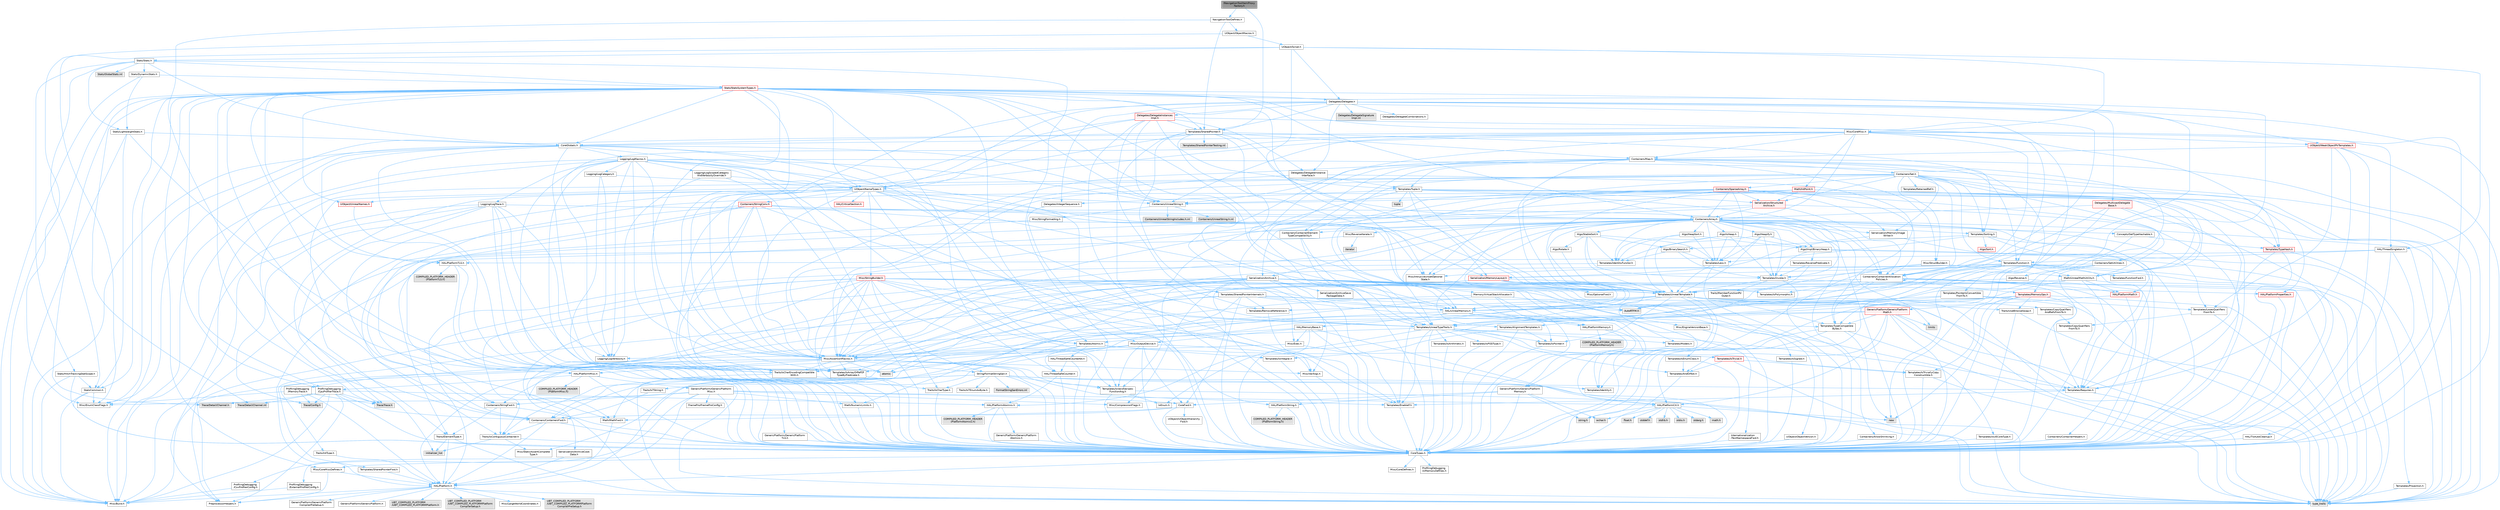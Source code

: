 digraph "INavigationToolItemProxyFactory.h"
{
 // INTERACTIVE_SVG=YES
 // LATEX_PDF_SIZE
  bgcolor="transparent";
  edge [fontname=Helvetica,fontsize=10,labelfontname=Helvetica,labelfontsize=10];
  node [fontname=Helvetica,fontsize=10,shape=box,height=0.2,width=0.4];
  Node1 [id="Node000001",label="INavigationToolItemProxy\lFactory.h",height=0.2,width=0.4,color="gray40", fillcolor="grey60", style="filled", fontcolor="black",tooltip=" "];
  Node1 -> Node2 [id="edge1_Node000001_Node000002",color="steelblue1",style="solid",tooltip=" "];
  Node2 [id="Node000002",label="NavigationToolDefines.h",height=0.2,width=0.4,color="grey40", fillcolor="white", style="filled",URL="$d1/d31/NavigationToolDefines_8h.html",tooltip=" "];
  Node2 -> Node3 [id="edge2_Node000002_Node000003",color="steelblue1",style="solid",tooltip=" "];
  Node3 [id="Node000003",label="Containers/ContainersFwd.h",height=0.2,width=0.4,color="grey40", fillcolor="white", style="filled",URL="$d4/d0a/ContainersFwd_8h.html",tooltip=" "];
  Node3 -> Node4 [id="edge3_Node000003_Node000004",color="steelblue1",style="solid",tooltip=" "];
  Node4 [id="Node000004",label="HAL/Platform.h",height=0.2,width=0.4,color="grey40", fillcolor="white", style="filled",URL="$d9/dd0/Platform_8h.html",tooltip=" "];
  Node4 -> Node5 [id="edge4_Node000004_Node000005",color="steelblue1",style="solid",tooltip=" "];
  Node5 [id="Node000005",label="Misc/Build.h",height=0.2,width=0.4,color="grey40", fillcolor="white", style="filled",URL="$d3/dbb/Build_8h.html",tooltip=" "];
  Node4 -> Node6 [id="edge5_Node000004_Node000006",color="steelblue1",style="solid",tooltip=" "];
  Node6 [id="Node000006",label="Misc/LargeWorldCoordinates.h",height=0.2,width=0.4,color="grey40", fillcolor="white", style="filled",URL="$d2/dcb/LargeWorldCoordinates_8h.html",tooltip=" "];
  Node4 -> Node7 [id="edge6_Node000004_Node000007",color="steelblue1",style="solid",tooltip=" "];
  Node7 [id="Node000007",label="type_traits",height=0.2,width=0.4,color="grey60", fillcolor="#E0E0E0", style="filled",tooltip=" "];
  Node4 -> Node8 [id="edge7_Node000004_Node000008",color="steelblue1",style="solid",tooltip=" "];
  Node8 [id="Node000008",label="PreprocessorHelpers.h",height=0.2,width=0.4,color="grey40", fillcolor="white", style="filled",URL="$db/ddb/PreprocessorHelpers_8h.html",tooltip=" "];
  Node4 -> Node9 [id="edge8_Node000004_Node000009",color="steelblue1",style="solid",tooltip=" "];
  Node9 [id="Node000009",label="UBT_COMPILED_PLATFORM\l/UBT_COMPILED_PLATFORMPlatform\lCompilerPreSetup.h",height=0.2,width=0.4,color="grey60", fillcolor="#E0E0E0", style="filled",tooltip=" "];
  Node4 -> Node10 [id="edge9_Node000004_Node000010",color="steelblue1",style="solid",tooltip=" "];
  Node10 [id="Node000010",label="GenericPlatform/GenericPlatform\lCompilerPreSetup.h",height=0.2,width=0.4,color="grey40", fillcolor="white", style="filled",URL="$d9/dc8/GenericPlatformCompilerPreSetup_8h.html",tooltip=" "];
  Node4 -> Node11 [id="edge10_Node000004_Node000011",color="steelblue1",style="solid",tooltip=" "];
  Node11 [id="Node000011",label="GenericPlatform/GenericPlatform.h",height=0.2,width=0.4,color="grey40", fillcolor="white", style="filled",URL="$d6/d84/GenericPlatform_8h.html",tooltip=" "];
  Node4 -> Node12 [id="edge11_Node000004_Node000012",color="steelblue1",style="solid",tooltip=" "];
  Node12 [id="Node000012",label="UBT_COMPILED_PLATFORM\l/UBT_COMPILED_PLATFORMPlatform.h",height=0.2,width=0.4,color="grey60", fillcolor="#E0E0E0", style="filled",tooltip=" "];
  Node4 -> Node13 [id="edge12_Node000004_Node000013",color="steelblue1",style="solid",tooltip=" "];
  Node13 [id="Node000013",label="UBT_COMPILED_PLATFORM\l/UBT_COMPILED_PLATFORMPlatform\lCompilerSetup.h",height=0.2,width=0.4,color="grey60", fillcolor="#E0E0E0", style="filled",tooltip=" "];
  Node3 -> Node14 [id="edge13_Node000003_Node000014",color="steelblue1",style="solid",tooltip=" "];
  Node14 [id="Node000014",label="CoreTypes.h",height=0.2,width=0.4,color="grey40", fillcolor="white", style="filled",URL="$dc/dec/CoreTypes_8h.html",tooltip=" "];
  Node14 -> Node4 [id="edge14_Node000014_Node000004",color="steelblue1",style="solid",tooltip=" "];
  Node14 -> Node15 [id="edge15_Node000014_Node000015",color="steelblue1",style="solid",tooltip=" "];
  Node15 [id="Node000015",label="ProfilingDebugging\l/UMemoryDefines.h",height=0.2,width=0.4,color="grey40", fillcolor="white", style="filled",URL="$d2/da2/UMemoryDefines_8h.html",tooltip=" "];
  Node14 -> Node16 [id="edge16_Node000014_Node000016",color="steelblue1",style="solid",tooltip=" "];
  Node16 [id="Node000016",label="Misc/CoreMiscDefines.h",height=0.2,width=0.4,color="grey40", fillcolor="white", style="filled",URL="$da/d38/CoreMiscDefines_8h.html",tooltip=" "];
  Node16 -> Node4 [id="edge17_Node000016_Node000004",color="steelblue1",style="solid",tooltip=" "];
  Node16 -> Node8 [id="edge18_Node000016_Node000008",color="steelblue1",style="solid",tooltip=" "];
  Node14 -> Node17 [id="edge19_Node000014_Node000017",color="steelblue1",style="solid",tooltip=" "];
  Node17 [id="Node000017",label="Misc/CoreDefines.h",height=0.2,width=0.4,color="grey40", fillcolor="white", style="filled",URL="$d3/dd2/CoreDefines_8h.html",tooltip=" "];
  Node3 -> Node18 [id="edge20_Node000003_Node000018",color="steelblue1",style="solid",tooltip=" "];
  Node18 [id="Node000018",label="Traits/IsContiguousContainer.h",height=0.2,width=0.4,color="grey40", fillcolor="white", style="filled",URL="$d5/d3c/IsContiguousContainer_8h.html",tooltip=" "];
  Node18 -> Node14 [id="edge21_Node000018_Node000014",color="steelblue1",style="solid",tooltip=" "];
  Node18 -> Node19 [id="edge22_Node000018_Node000019",color="steelblue1",style="solid",tooltip=" "];
  Node19 [id="Node000019",label="Misc/StaticAssertComplete\lType.h",height=0.2,width=0.4,color="grey40", fillcolor="white", style="filled",URL="$d5/d4e/StaticAssertCompleteType_8h.html",tooltip=" "];
  Node18 -> Node20 [id="edge23_Node000018_Node000020",color="steelblue1",style="solid",tooltip=" "];
  Node20 [id="Node000020",label="initializer_list",height=0.2,width=0.4,color="grey60", fillcolor="#E0E0E0", style="filled",tooltip=" "];
  Node2 -> Node21 [id="edge24_Node000002_Node000021",color="steelblue1",style="solid",tooltip=" "];
  Node21 [id="Node000021",label="Templates/SharedPointer.h",height=0.2,width=0.4,color="grey40", fillcolor="white", style="filled",URL="$d2/d17/SharedPointer_8h.html",tooltip=" "];
  Node21 -> Node14 [id="edge25_Node000021_Node000014",color="steelblue1",style="solid",tooltip=" "];
  Node21 -> Node22 [id="edge26_Node000021_Node000022",color="steelblue1",style="solid",tooltip=" "];
  Node22 [id="Node000022",label="Misc/IntrusiveUnsetOptional\lState.h",height=0.2,width=0.4,color="grey40", fillcolor="white", style="filled",URL="$d2/d0a/IntrusiveUnsetOptionalState_8h.html",tooltip=" "];
  Node22 -> Node23 [id="edge27_Node000022_Node000023",color="steelblue1",style="solid",tooltip=" "];
  Node23 [id="Node000023",label="Misc/OptionalFwd.h",height=0.2,width=0.4,color="grey40", fillcolor="white", style="filled",URL="$dc/d50/OptionalFwd_8h.html",tooltip=" "];
  Node21 -> Node24 [id="edge28_Node000021_Node000024",color="steelblue1",style="solid",tooltip=" "];
  Node24 [id="Node000024",label="Templates/PointerIsConvertible\lFromTo.h",height=0.2,width=0.4,color="grey40", fillcolor="white", style="filled",URL="$d6/d65/PointerIsConvertibleFromTo_8h.html",tooltip=" "];
  Node24 -> Node14 [id="edge29_Node000024_Node000014",color="steelblue1",style="solid",tooltip=" "];
  Node24 -> Node19 [id="edge30_Node000024_Node000019",color="steelblue1",style="solid",tooltip=" "];
  Node24 -> Node25 [id="edge31_Node000024_Node000025",color="steelblue1",style="solid",tooltip=" "];
  Node25 [id="Node000025",label="Templates/LosesQualifiers\lFromTo.h",height=0.2,width=0.4,color="grey40", fillcolor="white", style="filled",URL="$d2/db3/LosesQualifiersFromTo_8h.html",tooltip=" "];
  Node25 -> Node26 [id="edge32_Node000025_Node000026",color="steelblue1",style="solid",tooltip=" "];
  Node26 [id="Node000026",label="Templates/CopyQualifiers\lFromTo.h",height=0.2,width=0.4,color="grey40", fillcolor="white", style="filled",URL="$d5/db4/CopyQualifiersFromTo_8h.html",tooltip=" "];
  Node25 -> Node7 [id="edge33_Node000025_Node000007",color="steelblue1",style="solid",tooltip=" "];
  Node24 -> Node7 [id="edge34_Node000024_Node000007",color="steelblue1",style="solid",tooltip=" "];
  Node21 -> Node27 [id="edge35_Node000021_Node000027",color="steelblue1",style="solid",tooltip=" "];
  Node27 [id="Node000027",label="Misc/AssertionMacros.h",height=0.2,width=0.4,color="grey40", fillcolor="white", style="filled",URL="$d0/dfa/AssertionMacros_8h.html",tooltip=" "];
  Node27 -> Node14 [id="edge36_Node000027_Node000014",color="steelblue1",style="solid",tooltip=" "];
  Node27 -> Node4 [id="edge37_Node000027_Node000004",color="steelblue1",style="solid",tooltip=" "];
  Node27 -> Node28 [id="edge38_Node000027_Node000028",color="steelblue1",style="solid",tooltip=" "];
  Node28 [id="Node000028",label="HAL/PlatformMisc.h",height=0.2,width=0.4,color="grey40", fillcolor="white", style="filled",URL="$d0/df5/PlatformMisc_8h.html",tooltip=" "];
  Node28 -> Node14 [id="edge39_Node000028_Node000014",color="steelblue1",style="solid",tooltip=" "];
  Node28 -> Node29 [id="edge40_Node000028_Node000029",color="steelblue1",style="solid",tooltip=" "];
  Node29 [id="Node000029",label="GenericPlatform/GenericPlatform\lMisc.h",height=0.2,width=0.4,color="grey40", fillcolor="white", style="filled",URL="$db/d9a/GenericPlatformMisc_8h.html",tooltip=" "];
  Node29 -> Node30 [id="edge41_Node000029_Node000030",color="steelblue1",style="solid",tooltip=" "];
  Node30 [id="Node000030",label="Containers/StringFwd.h",height=0.2,width=0.4,color="grey40", fillcolor="white", style="filled",URL="$df/d37/StringFwd_8h.html",tooltip=" "];
  Node30 -> Node14 [id="edge42_Node000030_Node000014",color="steelblue1",style="solid",tooltip=" "];
  Node30 -> Node31 [id="edge43_Node000030_Node000031",color="steelblue1",style="solid",tooltip=" "];
  Node31 [id="Node000031",label="Traits/ElementType.h",height=0.2,width=0.4,color="grey40", fillcolor="white", style="filled",URL="$d5/d4f/ElementType_8h.html",tooltip=" "];
  Node31 -> Node4 [id="edge44_Node000031_Node000004",color="steelblue1",style="solid",tooltip=" "];
  Node31 -> Node20 [id="edge45_Node000031_Node000020",color="steelblue1",style="solid",tooltip=" "];
  Node31 -> Node7 [id="edge46_Node000031_Node000007",color="steelblue1",style="solid",tooltip=" "];
  Node30 -> Node18 [id="edge47_Node000030_Node000018",color="steelblue1",style="solid",tooltip=" "];
  Node29 -> Node32 [id="edge48_Node000029_Node000032",color="steelblue1",style="solid",tooltip=" "];
  Node32 [id="Node000032",label="CoreFwd.h",height=0.2,width=0.4,color="grey40", fillcolor="white", style="filled",URL="$d1/d1e/CoreFwd_8h.html",tooltip=" "];
  Node32 -> Node14 [id="edge49_Node000032_Node000014",color="steelblue1",style="solid",tooltip=" "];
  Node32 -> Node3 [id="edge50_Node000032_Node000003",color="steelblue1",style="solid",tooltip=" "];
  Node32 -> Node33 [id="edge51_Node000032_Node000033",color="steelblue1",style="solid",tooltip=" "];
  Node33 [id="Node000033",label="Math/MathFwd.h",height=0.2,width=0.4,color="grey40", fillcolor="white", style="filled",URL="$d2/d10/MathFwd_8h.html",tooltip=" "];
  Node33 -> Node4 [id="edge52_Node000033_Node000004",color="steelblue1",style="solid",tooltip=" "];
  Node32 -> Node34 [id="edge53_Node000032_Node000034",color="steelblue1",style="solid",tooltip=" "];
  Node34 [id="Node000034",label="UObject/UObjectHierarchy\lFwd.h",height=0.2,width=0.4,color="grey40", fillcolor="white", style="filled",URL="$d3/d13/UObjectHierarchyFwd_8h.html",tooltip=" "];
  Node29 -> Node14 [id="edge54_Node000029_Node000014",color="steelblue1",style="solid",tooltip=" "];
  Node29 -> Node35 [id="edge55_Node000029_Node000035",color="steelblue1",style="solid",tooltip=" "];
  Node35 [id="Node000035",label="FramePro/FrameProConfig.h",height=0.2,width=0.4,color="grey40", fillcolor="white", style="filled",URL="$d7/d90/FrameProConfig_8h.html",tooltip=" "];
  Node29 -> Node36 [id="edge56_Node000029_Node000036",color="steelblue1",style="solid",tooltip=" "];
  Node36 [id="Node000036",label="HAL/PlatformCrt.h",height=0.2,width=0.4,color="grey40", fillcolor="white", style="filled",URL="$d8/d75/PlatformCrt_8h.html",tooltip=" "];
  Node36 -> Node37 [id="edge57_Node000036_Node000037",color="steelblue1",style="solid",tooltip=" "];
  Node37 [id="Node000037",label="new",height=0.2,width=0.4,color="grey60", fillcolor="#E0E0E0", style="filled",tooltip=" "];
  Node36 -> Node38 [id="edge58_Node000036_Node000038",color="steelblue1",style="solid",tooltip=" "];
  Node38 [id="Node000038",label="wchar.h",height=0.2,width=0.4,color="grey60", fillcolor="#E0E0E0", style="filled",tooltip=" "];
  Node36 -> Node39 [id="edge59_Node000036_Node000039",color="steelblue1",style="solid",tooltip=" "];
  Node39 [id="Node000039",label="stddef.h",height=0.2,width=0.4,color="grey60", fillcolor="#E0E0E0", style="filled",tooltip=" "];
  Node36 -> Node40 [id="edge60_Node000036_Node000040",color="steelblue1",style="solid",tooltip=" "];
  Node40 [id="Node000040",label="stdlib.h",height=0.2,width=0.4,color="grey60", fillcolor="#E0E0E0", style="filled",tooltip=" "];
  Node36 -> Node41 [id="edge61_Node000036_Node000041",color="steelblue1",style="solid",tooltip=" "];
  Node41 [id="Node000041",label="stdio.h",height=0.2,width=0.4,color="grey60", fillcolor="#E0E0E0", style="filled",tooltip=" "];
  Node36 -> Node42 [id="edge62_Node000036_Node000042",color="steelblue1",style="solid",tooltip=" "];
  Node42 [id="Node000042",label="stdarg.h",height=0.2,width=0.4,color="grey60", fillcolor="#E0E0E0", style="filled",tooltip=" "];
  Node36 -> Node43 [id="edge63_Node000036_Node000043",color="steelblue1",style="solid",tooltip=" "];
  Node43 [id="Node000043",label="math.h",height=0.2,width=0.4,color="grey60", fillcolor="#E0E0E0", style="filled",tooltip=" "];
  Node36 -> Node44 [id="edge64_Node000036_Node000044",color="steelblue1",style="solid",tooltip=" "];
  Node44 [id="Node000044",label="float.h",height=0.2,width=0.4,color="grey60", fillcolor="#E0E0E0", style="filled",tooltip=" "];
  Node36 -> Node45 [id="edge65_Node000036_Node000045",color="steelblue1",style="solid",tooltip=" "];
  Node45 [id="Node000045",label="string.h",height=0.2,width=0.4,color="grey60", fillcolor="#E0E0E0", style="filled",tooltip=" "];
  Node29 -> Node46 [id="edge66_Node000029_Node000046",color="steelblue1",style="solid",tooltip=" "];
  Node46 [id="Node000046",label="Math/NumericLimits.h",height=0.2,width=0.4,color="grey40", fillcolor="white", style="filled",URL="$df/d1b/NumericLimits_8h.html",tooltip=" "];
  Node46 -> Node14 [id="edge67_Node000046_Node000014",color="steelblue1",style="solid",tooltip=" "];
  Node29 -> Node47 [id="edge68_Node000029_Node000047",color="steelblue1",style="solid",tooltip=" "];
  Node47 [id="Node000047",label="Misc/CompressionFlags.h",height=0.2,width=0.4,color="grey40", fillcolor="white", style="filled",URL="$d9/d76/CompressionFlags_8h.html",tooltip=" "];
  Node29 -> Node48 [id="edge69_Node000029_Node000048",color="steelblue1",style="solid",tooltip=" "];
  Node48 [id="Node000048",label="Misc/EnumClassFlags.h",height=0.2,width=0.4,color="grey40", fillcolor="white", style="filled",URL="$d8/de7/EnumClassFlags_8h.html",tooltip=" "];
  Node29 -> Node49 [id="edge70_Node000029_Node000049",color="steelblue1",style="solid",tooltip=" "];
  Node49 [id="Node000049",label="ProfilingDebugging\l/CsvProfilerConfig.h",height=0.2,width=0.4,color="grey40", fillcolor="white", style="filled",URL="$d3/d88/CsvProfilerConfig_8h.html",tooltip=" "];
  Node49 -> Node5 [id="edge71_Node000049_Node000005",color="steelblue1",style="solid",tooltip=" "];
  Node29 -> Node50 [id="edge72_Node000029_Node000050",color="steelblue1",style="solid",tooltip=" "];
  Node50 [id="Node000050",label="ProfilingDebugging\l/ExternalProfilerConfig.h",height=0.2,width=0.4,color="grey40", fillcolor="white", style="filled",URL="$d3/dbb/ExternalProfilerConfig_8h.html",tooltip=" "];
  Node50 -> Node5 [id="edge73_Node000050_Node000005",color="steelblue1",style="solid",tooltip=" "];
  Node28 -> Node51 [id="edge74_Node000028_Node000051",color="steelblue1",style="solid",tooltip=" "];
  Node51 [id="Node000051",label="COMPILED_PLATFORM_HEADER\l(PlatformMisc.h)",height=0.2,width=0.4,color="grey60", fillcolor="#E0E0E0", style="filled",tooltip=" "];
  Node28 -> Node52 [id="edge75_Node000028_Node000052",color="steelblue1",style="solid",tooltip=" "];
  Node52 [id="Node000052",label="ProfilingDebugging\l/CpuProfilerTrace.h",height=0.2,width=0.4,color="grey40", fillcolor="white", style="filled",URL="$da/dcb/CpuProfilerTrace_8h.html",tooltip=" "];
  Node52 -> Node14 [id="edge76_Node000052_Node000014",color="steelblue1",style="solid",tooltip=" "];
  Node52 -> Node3 [id="edge77_Node000052_Node000003",color="steelblue1",style="solid",tooltip=" "];
  Node52 -> Node53 [id="edge78_Node000052_Node000053",color="steelblue1",style="solid",tooltip=" "];
  Node53 [id="Node000053",label="HAL/PlatformAtomics.h",height=0.2,width=0.4,color="grey40", fillcolor="white", style="filled",URL="$d3/d36/PlatformAtomics_8h.html",tooltip=" "];
  Node53 -> Node14 [id="edge79_Node000053_Node000014",color="steelblue1",style="solid",tooltip=" "];
  Node53 -> Node54 [id="edge80_Node000053_Node000054",color="steelblue1",style="solid",tooltip=" "];
  Node54 [id="Node000054",label="GenericPlatform/GenericPlatform\lAtomics.h",height=0.2,width=0.4,color="grey40", fillcolor="white", style="filled",URL="$da/d72/GenericPlatformAtomics_8h.html",tooltip=" "];
  Node54 -> Node14 [id="edge81_Node000054_Node000014",color="steelblue1",style="solid",tooltip=" "];
  Node53 -> Node55 [id="edge82_Node000053_Node000055",color="steelblue1",style="solid",tooltip=" "];
  Node55 [id="Node000055",label="COMPILED_PLATFORM_HEADER\l(PlatformAtomics.h)",height=0.2,width=0.4,color="grey60", fillcolor="#E0E0E0", style="filled",tooltip=" "];
  Node52 -> Node8 [id="edge83_Node000052_Node000008",color="steelblue1",style="solid",tooltip=" "];
  Node52 -> Node5 [id="edge84_Node000052_Node000005",color="steelblue1",style="solid",tooltip=" "];
  Node52 -> Node56 [id="edge85_Node000052_Node000056",color="steelblue1",style="solid",tooltip=" "];
  Node56 [id="Node000056",label="Trace/Config.h",height=0.2,width=0.4,color="grey60", fillcolor="#E0E0E0", style="filled",tooltip=" "];
  Node52 -> Node57 [id="edge86_Node000052_Node000057",color="steelblue1",style="solid",tooltip=" "];
  Node57 [id="Node000057",label="Trace/Detail/Channel.h",height=0.2,width=0.4,color="grey60", fillcolor="#E0E0E0", style="filled",tooltip=" "];
  Node52 -> Node58 [id="edge87_Node000052_Node000058",color="steelblue1",style="solid",tooltip=" "];
  Node58 [id="Node000058",label="Trace/Detail/Channel.inl",height=0.2,width=0.4,color="grey60", fillcolor="#E0E0E0", style="filled",tooltip=" "];
  Node52 -> Node59 [id="edge88_Node000052_Node000059",color="steelblue1",style="solid",tooltip=" "];
  Node59 [id="Node000059",label="Trace/Trace.h",height=0.2,width=0.4,color="grey60", fillcolor="#E0E0E0", style="filled",tooltip=" "];
  Node27 -> Node8 [id="edge89_Node000027_Node000008",color="steelblue1",style="solid",tooltip=" "];
  Node27 -> Node60 [id="edge90_Node000027_Node000060",color="steelblue1",style="solid",tooltip=" "];
  Node60 [id="Node000060",label="Templates/EnableIf.h",height=0.2,width=0.4,color="grey40", fillcolor="white", style="filled",URL="$d7/d60/EnableIf_8h.html",tooltip=" "];
  Node60 -> Node14 [id="edge91_Node000060_Node000014",color="steelblue1",style="solid",tooltip=" "];
  Node27 -> Node61 [id="edge92_Node000027_Node000061",color="steelblue1",style="solid",tooltip=" "];
  Node61 [id="Node000061",label="Templates/IsArrayOrRefOf\lTypeByPredicate.h",height=0.2,width=0.4,color="grey40", fillcolor="white", style="filled",URL="$d6/da1/IsArrayOrRefOfTypeByPredicate_8h.html",tooltip=" "];
  Node61 -> Node14 [id="edge93_Node000061_Node000014",color="steelblue1",style="solid",tooltip=" "];
  Node27 -> Node62 [id="edge94_Node000027_Node000062",color="steelblue1",style="solid",tooltip=" "];
  Node62 [id="Node000062",label="Templates/IsValidVariadic\lFunctionArg.h",height=0.2,width=0.4,color="grey40", fillcolor="white", style="filled",URL="$d0/dc8/IsValidVariadicFunctionArg_8h.html",tooltip=" "];
  Node62 -> Node14 [id="edge95_Node000062_Node000014",color="steelblue1",style="solid",tooltip=" "];
  Node62 -> Node63 [id="edge96_Node000062_Node000063",color="steelblue1",style="solid",tooltip=" "];
  Node63 [id="Node000063",label="IsEnum.h",height=0.2,width=0.4,color="grey40", fillcolor="white", style="filled",URL="$d4/de5/IsEnum_8h.html",tooltip=" "];
  Node62 -> Node7 [id="edge97_Node000062_Node000007",color="steelblue1",style="solid",tooltip=" "];
  Node27 -> Node64 [id="edge98_Node000027_Node000064",color="steelblue1",style="solid",tooltip=" "];
  Node64 [id="Node000064",label="Traits/IsCharEncodingCompatible\lWith.h",height=0.2,width=0.4,color="grey40", fillcolor="white", style="filled",URL="$df/dd1/IsCharEncodingCompatibleWith_8h.html",tooltip=" "];
  Node64 -> Node7 [id="edge99_Node000064_Node000007",color="steelblue1",style="solid",tooltip=" "];
  Node64 -> Node65 [id="edge100_Node000064_Node000065",color="steelblue1",style="solid",tooltip=" "];
  Node65 [id="Node000065",label="Traits/IsCharType.h",height=0.2,width=0.4,color="grey40", fillcolor="white", style="filled",URL="$db/d51/IsCharType_8h.html",tooltip=" "];
  Node65 -> Node14 [id="edge101_Node000065_Node000014",color="steelblue1",style="solid",tooltip=" "];
  Node27 -> Node66 [id="edge102_Node000027_Node000066",color="steelblue1",style="solid",tooltip=" "];
  Node66 [id="Node000066",label="Misc/VarArgs.h",height=0.2,width=0.4,color="grey40", fillcolor="white", style="filled",URL="$d5/d6f/VarArgs_8h.html",tooltip=" "];
  Node66 -> Node14 [id="edge103_Node000066_Node000014",color="steelblue1",style="solid",tooltip=" "];
  Node27 -> Node67 [id="edge104_Node000027_Node000067",color="steelblue1",style="solid",tooltip=" "];
  Node67 [id="Node000067",label="String/FormatStringSan.h",height=0.2,width=0.4,color="grey40", fillcolor="white", style="filled",URL="$d3/d8b/FormatStringSan_8h.html",tooltip=" "];
  Node67 -> Node7 [id="edge105_Node000067_Node000007",color="steelblue1",style="solid",tooltip=" "];
  Node67 -> Node14 [id="edge106_Node000067_Node000014",color="steelblue1",style="solid",tooltip=" "];
  Node67 -> Node68 [id="edge107_Node000067_Node000068",color="steelblue1",style="solid",tooltip=" "];
  Node68 [id="Node000068",label="Templates/Requires.h",height=0.2,width=0.4,color="grey40", fillcolor="white", style="filled",URL="$dc/d96/Requires_8h.html",tooltip=" "];
  Node68 -> Node60 [id="edge108_Node000068_Node000060",color="steelblue1",style="solid",tooltip=" "];
  Node68 -> Node7 [id="edge109_Node000068_Node000007",color="steelblue1",style="solid",tooltip=" "];
  Node67 -> Node69 [id="edge110_Node000067_Node000069",color="steelblue1",style="solid",tooltip=" "];
  Node69 [id="Node000069",label="Templates/Identity.h",height=0.2,width=0.4,color="grey40", fillcolor="white", style="filled",URL="$d0/dd5/Identity_8h.html",tooltip=" "];
  Node67 -> Node62 [id="edge111_Node000067_Node000062",color="steelblue1",style="solid",tooltip=" "];
  Node67 -> Node65 [id="edge112_Node000067_Node000065",color="steelblue1",style="solid",tooltip=" "];
  Node67 -> Node70 [id="edge113_Node000067_Node000070",color="steelblue1",style="solid",tooltip=" "];
  Node70 [id="Node000070",label="Traits/IsTEnumAsByte.h",height=0.2,width=0.4,color="grey40", fillcolor="white", style="filled",URL="$d1/de6/IsTEnumAsByte_8h.html",tooltip=" "];
  Node67 -> Node71 [id="edge114_Node000067_Node000071",color="steelblue1",style="solid",tooltip=" "];
  Node71 [id="Node000071",label="Traits/IsTString.h",height=0.2,width=0.4,color="grey40", fillcolor="white", style="filled",URL="$d0/df8/IsTString_8h.html",tooltip=" "];
  Node71 -> Node3 [id="edge115_Node000071_Node000003",color="steelblue1",style="solid",tooltip=" "];
  Node67 -> Node3 [id="edge116_Node000067_Node000003",color="steelblue1",style="solid",tooltip=" "];
  Node67 -> Node72 [id="edge117_Node000067_Node000072",color="steelblue1",style="solid",tooltip=" "];
  Node72 [id="Node000072",label="FormatStringSanErrors.inl",height=0.2,width=0.4,color="grey60", fillcolor="#E0E0E0", style="filled",tooltip=" "];
  Node27 -> Node73 [id="edge118_Node000027_Node000073",color="steelblue1",style="solid",tooltip=" "];
  Node73 [id="Node000073",label="atomic",height=0.2,width=0.4,color="grey60", fillcolor="#E0E0E0", style="filled",tooltip=" "];
  Node21 -> Node74 [id="edge119_Node000021_Node000074",color="steelblue1",style="solid",tooltip=" "];
  Node74 [id="Node000074",label="HAL/UnrealMemory.h",height=0.2,width=0.4,color="grey40", fillcolor="white", style="filled",URL="$d9/d96/UnrealMemory_8h.html",tooltip=" "];
  Node74 -> Node14 [id="edge120_Node000074_Node000014",color="steelblue1",style="solid",tooltip=" "];
  Node74 -> Node75 [id="edge121_Node000074_Node000075",color="steelblue1",style="solid",tooltip=" "];
  Node75 [id="Node000075",label="GenericPlatform/GenericPlatform\lMemory.h",height=0.2,width=0.4,color="grey40", fillcolor="white", style="filled",URL="$dd/d22/GenericPlatformMemory_8h.html",tooltip=" "];
  Node75 -> Node32 [id="edge122_Node000075_Node000032",color="steelblue1",style="solid",tooltip=" "];
  Node75 -> Node14 [id="edge123_Node000075_Node000014",color="steelblue1",style="solid",tooltip=" "];
  Node75 -> Node76 [id="edge124_Node000075_Node000076",color="steelblue1",style="solid",tooltip=" "];
  Node76 [id="Node000076",label="HAL/PlatformString.h",height=0.2,width=0.4,color="grey40", fillcolor="white", style="filled",URL="$db/db5/PlatformString_8h.html",tooltip=" "];
  Node76 -> Node14 [id="edge125_Node000076_Node000014",color="steelblue1",style="solid",tooltip=" "];
  Node76 -> Node77 [id="edge126_Node000076_Node000077",color="steelblue1",style="solid",tooltip=" "];
  Node77 [id="Node000077",label="COMPILED_PLATFORM_HEADER\l(PlatformString.h)",height=0.2,width=0.4,color="grey60", fillcolor="#E0E0E0", style="filled",tooltip=" "];
  Node75 -> Node45 [id="edge127_Node000075_Node000045",color="steelblue1",style="solid",tooltip=" "];
  Node75 -> Node38 [id="edge128_Node000075_Node000038",color="steelblue1",style="solid",tooltip=" "];
  Node74 -> Node78 [id="edge129_Node000074_Node000078",color="steelblue1",style="solid",tooltip=" "];
  Node78 [id="Node000078",label="HAL/MemoryBase.h",height=0.2,width=0.4,color="grey40", fillcolor="white", style="filled",URL="$d6/d9f/MemoryBase_8h.html",tooltip=" "];
  Node78 -> Node14 [id="edge130_Node000078_Node000014",color="steelblue1",style="solid",tooltip=" "];
  Node78 -> Node53 [id="edge131_Node000078_Node000053",color="steelblue1",style="solid",tooltip=" "];
  Node78 -> Node36 [id="edge132_Node000078_Node000036",color="steelblue1",style="solid",tooltip=" "];
  Node78 -> Node79 [id="edge133_Node000078_Node000079",color="steelblue1",style="solid",tooltip=" "];
  Node79 [id="Node000079",label="Misc/Exec.h",height=0.2,width=0.4,color="grey40", fillcolor="white", style="filled",URL="$de/ddb/Exec_8h.html",tooltip=" "];
  Node79 -> Node14 [id="edge134_Node000079_Node000014",color="steelblue1",style="solid",tooltip=" "];
  Node79 -> Node27 [id="edge135_Node000079_Node000027",color="steelblue1",style="solid",tooltip=" "];
  Node78 -> Node80 [id="edge136_Node000078_Node000080",color="steelblue1",style="solid",tooltip=" "];
  Node80 [id="Node000080",label="Misc/OutputDevice.h",height=0.2,width=0.4,color="grey40", fillcolor="white", style="filled",URL="$d7/d32/OutputDevice_8h.html",tooltip=" "];
  Node80 -> Node32 [id="edge137_Node000080_Node000032",color="steelblue1",style="solid",tooltip=" "];
  Node80 -> Node14 [id="edge138_Node000080_Node000014",color="steelblue1",style="solid",tooltip=" "];
  Node80 -> Node81 [id="edge139_Node000080_Node000081",color="steelblue1",style="solid",tooltip=" "];
  Node81 [id="Node000081",label="Logging/LogVerbosity.h",height=0.2,width=0.4,color="grey40", fillcolor="white", style="filled",URL="$d2/d8f/LogVerbosity_8h.html",tooltip=" "];
  Node81 -> Node14 [id="edge140_Node000081_Node000014",color="steelblue1",style="solid",tooltip=" "];
  Node80 -> Node66 [id="edge141_Node000080_Node000066",color="steelblue1",style="solid",tooltip=" "];
  Node80 -> Node61 [id="edge142_Node000080_Node000061",color="steelblue1",style="solid",tooltip=" "];
  Node80 -> Node62 [id="edge143_Node000080_Node000062",color="steelblue1",style="solid",tooltip=" "];
  Node80 -> Node64 [id="edge144_Node000080_Node000064",color="steelblue1",style="solid",tooltip=" "];
  Node78 -> Node82 [id="edge145_Node000078_Node000082",color="steelblue1",style="solid",tooltip=" "];
  Node82 [id="Node000082",label="Templates/Atomic.h",height=0.2,width=0.4,color="grey40", fillcolor="white", style="filled",URL="$d3/d91/Atomic_8h.html",tooltip=" "];
  Node82 -> Node83 [id="edge146_Node000082_Node000083",color="steelblue1",style="solid",tooltip=" "];
  Node83 [id="Node000083",label="HAL/ThreadSafeCounter.h",height=0.2,width=0.4,color="grey40", fillcolor="white", style="filled",URL="$dc/dc9/ThreadSafeCounter_8h.html",tooltip=" "];
  Node83 -> Node14 [id="edge147_Node000083_Node000014",color="steelblue1",style="solid",tooltip=" "];
  Node83 -> Node53 [id="edge148_Node000083_Node000053",color="steelblue1",style="solid",tooltip=" "];
  Node82 -> Node84 [id="edge149_Node000082_Node000084",color="steelblue1",style="solid",tooltip=" "];
  Node84 [id="Node000084",label="HAL/ThreadSafeCounter64.h",height=0.2,width=0.4,color="grey40", fillcolor="white", style="filled",URL="$d0/d12/ThreadSafeCounter64_8h.html",tooltip=" "];
  Node84 -> Node14 [id="edge150_Node000084_Node000014",color="steelblue1",style="solid",tooltip=" "];
  Node84 -> Node83 [id="edge151_Node000084_Node000083",color="steelblue1",style="solid",tooltip=" "];
  Node82 -> Node85 [id="edge152_Node000082_Node000085",color="steelblue1",style="solid",tooltip=" "];
  Node85 [id="Node000085",label="Templates/IsIntegral.h",height=0.2,width=0.4,color="grey40", fillcolor="white", style="filled",URL="$da/d64/IsIntegral_8h.html",tooltip=" "];
  Node85 -> Node14 [id="edge153_Node000085_Node000014",color="steelblue1",style="solid",tooltip=" "];
  Node82 -> Node86 [id="edge154_Node000082_Node000086",color="steelblue1",style="solid",tooltip=" "];
  Node86 [id="Node000086",label="Templates/IsTrivial.h",height=0.2,width=0.4,color="red", fillcolor="#FFF0F0", style="filled",URL="$da/d4c/IsTrivial_8h.html",tooltip=" "];
  Node86 -> Node87 [id="edge155_Node000086_Node000087",color="steelblue1",style="solid",tooltip=" "];
  Node87 [id="Node000087",label="Templates/AndOrNot.h",height=0.2,width=0.4,color="grey40", fillcolor="white", style="filled",URL="$db/d0a/AndOrNot_8h.html",tooltip=" "];
  Node87 -> Node14 [id="edge156_Node000087_Node000014",color="steelblue1",style="solid",tooltip=" "];
  Node86 -> Node88 [id="edge157_Node000086_Node000088",color="steelblue1",style="solid",tooltip=" "];
  Node88 [id="Node000088",label="Templates/IsTriviallyCopy\lConstructible.h",height=0.2,width=0.4,color="grey40", fillcolor="white", style="filled",URL="$d3/d78/IsTriviallyCopyConstructible_8h.html",tooltip=" "];
  Node88 -> Node14 [id="edge158_Node000088_Node000014",color="steelblue1",style="solid",tooltip=" "];
  Node88 -> Node7 [id="edge159_Node000088_Node000007",color="steelblue1",style="solid",tooltip=" "];
  Node86 -> Node7 [id="edge160_Node000086_Node000007",color="steelblue1",style="solid",tooltip=" "];
  Node82 -> Node90 [id="edge161_Node000082_Node000090",color="steelblue1",style="solid",tooltip=" "];
  Node90 [id="Node000090",label="Traits/IntType.h",height=0.2,width=0.4,color="grey40", fillcolor="white", style="filled",URL="$d7/deb/IntType_8h.html",tooltip=" "];
  Node90 -> Node4 [id="edge162_Node000090_Node000004",color="steelblue1",style="solid",tooltip=" "];
  Node82 -> Node73 [id="edge163_Node000082_Node000073",color="steelblue1",style="solid",tooltip=" "];
  Node74 -> Node91 [id="edge164_Node000074_Node000091",color="steelblue1",style="solid",tooltip=" "];
  Node91 [id="Node000091",label="HAL/PlatformMemory.h",height=0.2,width=0.4,color="grey40", fillcolor="white", style="filled",URL="$de/d68/PlatformMemory_8h.html",tooltip=" "];
  Node91 -> Node14 [id="edge165_Node000091_Node000014",color="steelblue1",style="solid",tooltip=" "];
  Node91 -> Node75 [id="edge166_Node000091_Node000075",color="steelblue1",style="solid",tooltip=" "];
  Node91 -> Node92 [id="edge167_Node000091_Node000092",color="steelblue1",style="solid",tooltip=" "];
  Node92 [id="Node000092",label="COMPILED_PLATFORM_HEADER\l(PlatformMemory.h)",height=0.2,width=0.4,color="grey60", fillcolor="#E0E0E0", style="filled",tooltip=" "];
  Node74 -> Node93 [id="edge168_Node000074_Node000093",color="steelblue1",style="solid",tooltip=" "];
  Node93 [id="Node000093",label="ProfilingDebugging\l/MemoryTrace.h",height=0.2,width=0.4,color="grey40", fillcolor="white", style="filled",URL="$da/dd7/MemoryTrace_8h.html",tooltip=" "];
  Node93 -> Node4 [id="edge169_Node000093_Node000004",color="steelblue1",style="solid",tooltip=" "];
  Node93 -> Node48 [id="edge170_Node000093_Node000048",color="steelblue1",style="solid",tooltip=" "];
  Node93 -> Node56 [id="edge171_Node000093_Node000056",color="steelblue1",style="solid",tooltip=" "];
  Node93 -> Node59 [id="edge172_Node000093_Node000059",color="steelblue1",style="solid",tooltip=" "];
  Node74 -> Node94 [id="edge173_Node000074_Node000094",color="steelblue1",style="solid",tooltip=" "];
  Node94 [id="Node000094",label="Templates/IsPointer.h",height=0.2,width=0.4,color="grey40", fillcolor="white", style="filled",URL="$d7/d05/IsPointer_8h.html",tooltip=" "];
  Node94 -> Node14 [id="edge174_Node000094_Node000014",color="steelblue1",style="solid",tooltip=" "];
  Node21 -> Node95 [id="edge175_Node000021_Node000095",color="steelblue1",style="solid",tooltip=" "];
  Node95 [id="Node000095",label="Containers/Array.h",height=0.2,width=0.4,color="grey40", fillcolor="white", style="filled",URL="$df/dd0/Array_8h.html",tooltip=" "];
  Node95 -> Node14 [id="edge176_Node000095_Node000014",color="steelblue1",style="solid",tooltip=" "];
  Node95 -> Node27 [id="edge177_Node000095_Node000027",color="steelblue1",style="solid",tooltip=" "];
  Node95 -> Node22 [id="edge178_Node000095_Node000022",color="steelblue1",style="solid",tooltip=" "];
  Node95 -> Node96 [id="edge179_Node000095_Node000096",color="steelblue1",style="solid",tooltip=" "];
  Node96 [id="Node000096",label="Misc/ReverseIterate.h",height=0.2,width=0.4,color="grey40", fillcolor="white", style="filled",URL="$db/de3/ReverseIterate_8h.html",tooltip=" "];
  Node96 -> Node4 [id="edge180_Node000096_Node000004",color="steelblue1",style="solid",tooltip=" "];
  Node96 -> Node97 [id="edge181_Node000096_Node000097",color="steelblue1",style="solid",tooltip=" "];
  Node97 [id="Node000097",label="iterator",height=0.2,width=0.4,color="grey60", fillcolor="#E0E0E0", style="filled",tooltip=" "];
  Node95 -> Node74 [id="edge182_Node000095_Node000074",color="steelblue1",style="solid",tooltip=" "];
  Node95 -> Node98 [id="edge183_Node000095_Node000098",color="steelblue1",style="solid",tooltip=" "];
  Node98 [id="Node000098",label="Templates/UnrealTypeTraits.h",height=0.2,width=0.4,color="grey40", fillcolor="white", style="filled",URL="$d2/d2d/UnrealTypeTraits_8h.html",tooltip=" "];
  Node98 -> Node14 [id="edge184_Node000098_Node000014",color="steelblue1",style="solid",tooltip=" "];
  Node98 -> Node94 [id="edge185_Node000098_Node000094",color="steelblue1",style="solid",tooltip=" "];
  Node98 -> Node27 [id="edge186_Node000098_Node000027",color="steelblue1",style="solid",tooltip=" "];
  Node98 -> Node87 [id="edge187_Node000098_Node000087",color="steelblue1",style="solid",tooltip=" "];
  Node98 -> Node60 [id="edge188_Node000098_Node000060",color="steelblue1",style="solid",tooltip=" "];
  Node98 -> Node99 [id="edge189_Node000098_Node000099",color="steelblue1",style="solid",tooltip=" "];
  Node99 [id="Node000099",label="Templates/IsArithmetic.h",height=0.2,width=0.4,color="grey40", fillcolor="white", style="filled",URL="$d2/d5d/IsArithmetic_8h.html",tooltip=" "];
  Node99 -> Node14 [id="edge190_Node000099_Node000014",color="steelblue1",style="solid",tooltip=" "];
  Node98 -> Node63 [id="edge191_Node000098_Node000063",color="steelblue1",style="solid",tooltip=" "];
  Node98 -> Node100 [id="edge192_Node000098_Node000100",color="steelblue1",style="solid",tooltip=" "];
  Node100 [id="Node000100",label="Templates/Models.h",height=0.2,width=0.4,color="grey40", fillcolor="white", style="filled",URL="$d3/d0c/Models_8h.html",tooltip=" "];
  Node100 -> Node69 [id="edge193_Node000100_Node000069",color="steelblue1",style="solid",tooltip=" "];
  Node98 -> Node101 [id="edge194_Node000098_Node000101",color="steelblue1",style="solid",tooltip=" "];
  Node101 [id="Node000101",label="Templates/IsPODType.h",height=0.2,width=0.4,color="grey40", fillcolor="white", style="filled",URL="$d7/db1/IsPODType_8h.html",tooltip=" "];
  Node101 -> Node14 [id="edge195_Node000101_Node000014",color="steelblue1",style="solid",tooltip=" "];
  Node98 -> Node102 [id="edge196_Node000098_Node000102",color="steelblue1",style="solid",tooltip=" "];
  Node102 [id="Node000102",label="Templates/IsUECoreType.h",height=0.2,width=0.4,color="grey40", fillcolor="white", style="filled",URL="$d1/db8/IsUECoreType_8h.html",tooltip=" "];
  Node102 -> Node14 [id="edge197_Node000102_Node000014",color="steelblue1",style="solid",tooltip=" "];
  Node102 -> Node7 [id="edge198_Node000102_Node000007",color="steelblue1",style="solid",tooltip=" "];
  Node98 -> Node88 [id="edge199_Node000098_Node000088",color="steelblue1",style="solid",tooltip=" "];
  Node95 -> Node103 [id="edge200_Node000095_Node000103",color="steelblue1",style="solid",tooltip=" "];
  Node103 [id="Node000103",label="Templates/UnrealTemplate.h",height=0.2,width=0.4,color="grey40", fillcolor="white", style="filled",URL="$d4/d24/UnrealTemplate_8h.html",tooltip=" "];
  Node103 -> Node14 [id="edge201_Node000103_Node000014",color="steelblue1",style="solid",tooltip=" "];
  Node103 -> Node94 [id="edge202_Node000103_Node000094",color="steelblue1",style="solid",tooltip=" "];
  Node103 -> Node74 [id="edge203_Node000103_Node000074",color="steelblue1",style="solid",tooltip=" "];
  Node103 -> Node104 [id="edge204_Node000103_Node000104",color="steelblue1",style="solid",tooltip=" "];
  Node104 [id="Node000104",label="Templates/CopyQualifiers\lAndRefsFromTo.h",height=0.2,width=0.4,color="grey40", fillcolor="white", style="filled",URL="$d3/db3/CopyQualifiersAndRefsFromTo_8h.html",tooltip=" "];
  Node104 -> Node26 [id="edge205_Node000104_Node000026",color="steelblue1",style="solid",tooltip=" "];
  Node103 -> Node98 [id="edge206_Node000103_Node000098",color="steelblue1",style="solid",tooltip=" "];
  Node103 -> Node105 [id="edge207_Node000103_Node000105",color="steelblue1",style="solid",tooltip=" "];
  Node105 [id="Node000105",label="Templates/RemoveReference.h",height=0.2,width=0.4,color="grey40", fillcolor="white", style="filled",URL="$da/dbe/RemoveReference_8h.html",tooltip=" "];
  Node105 -> Node14 [id="edge208_Node000105_Node000014",color="steelblue1",style="solid",tooltip=" "];
  Node103 -> Node68 [id="edge209_Node000103_Node000068",color="steelblue1",style="solid",tooltip=" "];
  Node103 -> Node106 [id="edge210_Node000103_Node000106",color="steelblue1",style="solid",tooltip=" "];
  Node106 [id="Node000106",label="Templates/TypeCompatible\lBytes.h",height=0.2,width=0.4,color="grey40", fillcolor="white", style="filled",URL="$df/d0a/TypeCompatibleBytes_8h.html",tooltip=" "];
  Node106 -> Node14 [id="edge211_Node000106_Node000014",color="steelblue1",style="solid",tooltip=" "];
  Node106 -> Node45 [id="edge212_Node000106_Node000045",color="steelblue1",style="solid",tooltip=" "];
  Node106 -> Node37 [id="edge213_Node000106_Node000037",color="steelblue1",style="solid",tooltip=" "];
  Node106 -> Node7 [id="edge214_Node000106_Node000007",color="steelblue1",style="solid",tooltip=" "];
  Node103 -> Node69 [id="edge215_Node000103_Node000069",color="steelblue1",style="solid",tooltip=" "];
  Node103 -> Node18 [id="edge216_Node000103_Node000018",color="steelblue1",style="solid",tooltip=" "];
  Node103 -> Node107 [id="edge217_Node000103_Node000107",color="steelblue1",style="solid",tooltip=" "];
  Node107 [id="Node000107",label="Traits/UseBitwiseSwap.h",height=0.2,width=0.4,color="grey40", fillcolor="white", style="filled",URL="$db/df3/UseBitwiseSwap_8h.html",tooltip=" "];
  Node107 -> Node14 [id="edge218_Node000107_Node000014",color="steelblue1",style="solid",tooltip=" "];
  Node107 -> Node7 [id="edge219_Node000107_Node000007",color="steelblue1",style="solid",tooltip=" "];
  Node103 -> Node7 [id="edge220_Node000103_Node000007",color="steelblue1",style="solid",tooltip=" "];
  Node95 -> Node108 [id="edge221_Node000095_Node000108",color="steelblue1",style="solid",tooltip=" "];
  Node108 [id="Node000108",label="Containers/AllowShrinking.h",height=0.2,width=0.4,color="grey40", fillcolor="white", style="filled",URL="$d7/d1a/AllowShrinking_8h.html",tooltip=" "];
  Node108 -> Node14 [id="edge222_Node000108_Node000014",color="steelblue1",style="solid",tooltip=" "];
  Node95 -> Node109 [id="edge223_Node000095_Node000109",color="steelblue1",style="solid",tooltip=" "];
  Node109 [id="Node000109",label="Containers/ContainerAllocation\lPolicies.h",height=0.2,width=0.4,color="grey40", fillcolor="white", style="filled",URL="$d7/dff/ContainerAllocationPolicies_8h.html",tooltip=" "];
  Node109 -> Node14 [id="edge224_Node000109_Node000014",color="steelblue1",style="solid",tooltip=" "];
  Node109 -> Node110 [id="edge225_Node000109_Node000110",color="steelblue1",style="solid",tooltip=" "];
  Node110 [id="Node000110",label="Containers/ContainerHelpers.h",height=0.2,width=0.4,color="grey40", fillcolor="white", style="filled",URL="$d7/d33/ContainerHelpers_8h.html",tooltip=" "];
  Node110 -> Node14 [id="edge226_Node000110_Node000014",color="steelblue1",style="solid",tooltip=" "];
  Node109 -> Node109 [id="edge227_Node000109_Node000109",color="steelblue1",style="solid",tooltip=" "];
  Node109 -> Node111 [id="edge228_Node000109_Node000111",color="steelblue1",style="solid",tooltip=" "];
  Node111 [id="Node000111",label="HAL/PlatformMath.h",height=0.2,width=0.4,color="red", fillcolor="#FFF0F0", style="filled",URL="$dc/d53/PlatformMath_8h.html",tooltip=" "];
  Node111 -> Node14 [id="edge229_Node000111_Node000014",color="steelblue1",style="solid",tooltip=" "];
  Node111 -> Node112 [id="edge230_Node000111_Node000112",color="steelblue1",style="solid",tooltip=" "];
  Node112 [id="Node000112",label="GenericPlatform/GenericPlatform\lMath.h",height=0.2,width=0.4,color="red", fillcolor="#FFF0F0", style="filled",URL="$d5/d79/GenericPlatformMath_8h.html",tooltip=" "];
  Node112 -> Node14 [id="edge231_Node000112_Node000014",color="steelblue1",style="solid",tooltip=" "];
  Node112 -> Node3 [id="edge232_Node000112_Node000003",color="steelblue1",style="solid",tooltip=" "];
  Node112 -> Node36 [id="edge233_Node000112_Node000036",color="steelblue1",style="solid",tooltip=" "];
  Node112 -> Node87 [id="edge234_Node000112_Node000087",color="steelblue1",style="solid",tooltip=" "];
  Node112 -> Node98 [id="edge235_Node000112_Node000098",color="steelblue1",style="solid",tooltip=" "];
  Node112 -> Node68 [id="edge236_Node000112_Node000068",color="steelblue1",style="solid",tooltip=" "];
  Node112 -> Node106 [id="edge237_Node000112_Node000106",color="steelblue1",style="solid",tooltip=" "];
  Node112 -> Node117 [id="edge238_Node000112_Node000117",color="steelblue1",style="solid",tooltip=" "];
  Node117 [id="Node000117",label="limits",height=0.2,width=0.4,color="grey60", fillcolor="#E0E0E0", style="filled",tooltip=" "];
  Node112 -> Node7 [id="edge239_Node000112_Node000007",color="steelblue1",style="solid",tooltip=" "];
  Node109 -> Node74 [id="edge240_Node000109_Node000074",color="steelblue1",style="solid",tooltip=" "];
  Node109 -> Node46 [id="edge241_Node000109_Node000046",color="steelblue1",style="solid",tooltip=" "];
  Node109 -> Node27 [id="edge242_Node000109_Node000027",color="steelblue1",style="solid",tooltip=" "];
  Node109 -> Node119 [id="edge243_Node000109_Node000119",color="steelblue1",style="solid",tooltip=" "];
  Node119 [id="Node000119",label="Templates/IsPolymorphic.h",height=0.2,width=0.4,color="grey40", fillcolor="white", style="filled",URL="$dc/d20/IsPolymorphic_8h.html",tooltip=" "];
  Node109 -> Node120 [id="edge244_Node000109_Node000120",color="steelblue1",style="solid",tooltip=" "];
  Node120 [id="Node000120",label="Templates/MemoryOps.h",height=0.2,width=0.4,color="red", fillcolor="#FFF0F0", style="filled",URL="$db/dea/MemoryOps_8h.html",tooltip=" "];
  Node120 -> Node14 [id="edge245_Node000120_Node000014",color="steelblue1",style="solid",tooltip=" "];
  Node120 -> Node74 [id="edge246_Node000120_Node000074",color="steelblue1",style="solid",tooltip=" "];
  Node120 -> Node88 [id="edge247_Node000120_Node000088",color="steelblue1",style="solid",tooltip=" "];
  Node120 -> Node68 [id="edge248_Node000120_Node000068",color="steelblue1",style="solid",tooltip=" "];
  Node120 -> Node98 [id="edge249_Node000120_Node000098",color="steelblue1",style="solid",tooltip=" "];
  Node120 -> Node107 [id="edge250_Node000120_Node000107",color="steelblue1",style="solid",tooltip=" "];
  Node120 -> Node37 [id="edge251_Node000120_Node000037",color="steelblue1",style="solid",tooltip=" "];
  Node120 -> Node7 [id="edge252_Node000120_Node000007",color="steelblue1",style="solid",tooltip=" "];
  Node109 -> Node106 [id="edge253_Node000109_Node000106",color="steelblue1",style="solid",tooltip=" "];
  Node109 -> Node7 [id="edge254_Node000109_Node000007",color="steelblue1",style="solid",tooltip=" "];
  Node95 -> Node121 [id="edge255_Node000095_Node000121",color="steelblue1",style="solid",tooltip=" "];
  Node121 [id="Node000121",label="Containers/ContainerElement\lTypeCompatibility.h",height=0.2,width=0.4,color="grey40", fillcolor="white", style="filled",URL="$df/ddf/ContainerElementTypeCompatibility_8h.html",tooltip=" "];
  Node121 -> Node14 [id="edge256_Node000121_Node000014",color="steelblue1",style="solid",tooltip=" "];
  Node121 -> Node98 [id="edge257_Node000121_Node000098",color="steelblue1",style="solid",tooltip=" "];
  Node95 -> Node122 [id="edge258_Node000095_Node000122",color="steelblue1",style="solid",tooltip=" "];
  Node122 [id="Node000122",label="Serialization/Archive.h",height=0.2,width=0.4,color="grey40", fillcolor="white", style="filled",URL="$d7/d3b/Archive_8h.html",tooltip=" "];
  Node122 -> Node32 [id="edge259_Node000122_Node000032",color="steelblue1",style="solid",tooltip=" "];
  Node122 -> Node14 [id="edge260_Node000122_Node000014",color="steelblue1",style="solid",tooltip=" "];
  Node122 -> Node123 [id="edge261_Node000122_Node000123",color="steelblue1",style="solid",tooltip=" "];
  Node123 [id="Node000123",label="HAL/PlatformProperties.h",height=0.2,width=0.4,color="red", fillcolor="#FFF0F0", style="filled",URL="$d9/db0/PlatformProperties_8h.html",tooltip=" "];
  Node123 -> Node14 [id="edge262_Node000123_Node000014",color="steelblue1",style="solid",tooltip=" "];
  Node122 -> Node126 [id="edge263_Node000122_Node000126",color="steelblue1",style="solid",tooltip=" "];
  Node126 [id="Node000126",label="Internationalization\l/TextNamespaceFwd.h",height=0.2,width=0.4,color="grey40", fillcolor="white", style="filled",URL="$d8/d97/TextNamespaceFwd_8h.html",tooltip=" "];
  Node126 -> Node14 [id="edge264_Node000126_Node000014",color="steelblue1",style="solid",tooltip=" "];
  Node122 -> Node33 [id="edge265_Node000122_Node000033",color="steelblue1",style="solid",tooltip=" "];
  Node122 -> Node27 [id="edge266_Node000122_Node000027",color="steelblue1",style="solid",tooltip=" "];
  Node122 -> Node5 [id="edge267_Node000122_Node000005",color="steelblue1",style="solid",tooltip=" "];
  Node122 -> Node47 [id="edge268_Node000122_Node000047",color="steelblue1",style="solid",tooltip=" "];
  Node122 -> Node127 [id="edge269_Node000122_Node000127",color="steelblue1",style="solid",tooltip=" "];
  Node127 [id="Node000127",label="Misc/EngineVersionBase.h",height=0.2,width=0.4,color="grey40", fillcolor="white", style="filled",URL="$d5/d2b/EngineVersionBase_8h.html",tooltip=" "];
  Node127 -> Node14 [id="edge270_Node000127_Node000014",color="steelblue1",style="solid",tooltip=" "];
  Node122 -> Node66 [id="edge271_Node000122_Node000066",color="steelblue1",style="solid",tooltip=" "];
  Node122 -> Node128 [id="edge272_Node000122_Node000128",color="steelblue1",style="solid",tooltip=" "];
  Node128 [id="Node000128",label="Serialization/ArchiveCook\lData.h",height=0.2,width=0.4,color="grey40", fillcolor="white", style="filled",URL="$dc/db6/ArchiveCookData_8h.html",tooltip=" "];
  Node128 -> Node4 [id="edge273_Node000128_Node000004",color="steelblue1",style="solid",tooltip=" "];
  Node122 -> Node129 [id="edge274_Node000122_Node000129",color="steelblue1",style="solid",tooltip=" "];
  Node129 [id="Node000129",label="Serialization/ArchiveSave\lPackageData.h",height=0.2,width=0.4,color="grey40", fillcolor="white", style="filled",URL="$d1/d37/ArchiveSavePackageData_8h.html",tooltip=" "];
  Node122 -> Node60 [id="edge275_Node000122_Node000060",color="steelblue1",style="solid",tooltip=" "];
  Node122 -> Node61 [id="edge276_Node000122_Node000061",color="steelblue1",style="solid",tooltip=" "];
  Node122 -> Node130 [id="edge277_Node000122_Node000130",color="steelblue1",style="solid",tooltip=" "];
  Node130 [id="Node000130",label="Templates/IsEnumClass.h",height=0.2,width=0.4,color="grey40", fillcolor="white", style="filled",URL="$d7/d15/IsEnumClass_8h.html",tooltip=" "];
  Node130 -> Node14 [id="edge278_Node000130_Node000014",color="steelblue1",style="solid",tooltip=" "];
  Node130 -> Node87 [id="edge279_Node000130_Node000087",color="steelblue1",style="solid",tooltip=" "];
  Node122 -> Node116 [id="edge280_Node000122_Node000116",color="steelblue1",style="solid",tooltip=" "];
  Node116 [id="Node000116",label="Templates/IsSigned.h",height=0.2,width=0.4,color="grey40", fillcolor="white", style="filled",URL="$d8/dd8/IsSigned_8h.html",tooltip=" "];
  Node116 -> Node14 [id="edge281_Node000116_Node000014",color="steelblue1",style="solid",tooltip=" "];
  Node122 -> Node62 [id="edge282_Node000122_Node000062",color="steelblue1",style="solid",tooltip=" "];
  Node122 -> Node103 [id="edge283_Node000122_Node000103",color="steelblue1",style="solid",tooltip=" "];
  Node122 -> Node64 [id="edge284_Node000122_Node000064",color="steelblue1",style="solid",tooltip=" "];
  Node122 -> Node131 [id="edge285_Node000122_Node000131",color="steelblue1",style="solid",tooltip=" "];
  Node131 [id="Node000131",label="UObject/ObjectVersion.h",height=0.2,width=0.4,color="grey40", fillcolor="white", style="filled",URL="$da/d63/ObjectVersion_8h.html",tooltip=" "];
  Node131 -> Node14 [id="edge286_Node000131_Node000014",color="steelblue1",style="solid",tooltip=" "];
  Node95 -> Node132 [id="edge287_Node000095_Node000132",color="steelblue1",style="solid",tooltip=" "];
  Node132 [id="Node000132",label="Serialization/MemoryImage\lWriter.h",height=0.2,width=0.4,color="grey40", fillcolor="white", style="filled",URL="$d0/d08/MemoryImageWriter_8h.html",tooltip=" "];
  Node132 -> Node14 [id="edge288_Node000132_Node000014",color="steelblue1",style="solid",tooltip=" "];
  Node132 -> Node133 [id="edge289_Node000132_Node000133",color="steelblue1",style="solid",tooltip=" "];
  Node133 [id="Node000133",label="Serialization/MemoryLayout.h",height=0.2,width=0.4,color="red", fillcolor="#FFF0F0", style="filled",URL="$d7/d66/MemoryLayout_8h.html",tooltip=" "];
  Node133 -> Node30 [id="edge290_Node000133_Node000030",color="steelblue1",style="solid",tooltip=" "];
  Node133 -> Node74 [id="edge291_Node000133_Node000074",color="steelblue1",style="solid",tooltip=" "];
  Node133 -> Node60 [id="edge292_Node000133_Node000060",color="steelblue1",style="solid",tooltip=" "];
  Node133 -> Node119 [id="edge293_Node000133_Node000119",color="steelblue1",style="solid",tooltip=" "];
  Node133 -> Node100 [id="edge294_Node000133_Node000100",color="steelblue1",style="solid",tooltip=" "];
  Node133 -> Node103 [id="edge295_Node000133_Node000103",color="steelblue1",style="solid",tooltip=" "];
  Node95 -> Node146 [id="edge296_Node000095_Node000146",color="steelblue1",style="solid",tooltip=" "];
  Node146 [id="Node000146",label="Algo/Heapify.h",height=0.2,width=0.4,color="grey40", fillcolor="white", style="filled",URL="$d0/d2a/Heapify_8h.html",tooltip=" "];
  Node146 -> Node147 [id="edge297_Node000146_Node000147",color="steelblue1",style="solid",tooltip=" "];
  Node147 [id="Node000147",label="Algo/Impl/BinaryHeap.h",height=0.2,width=0.4,color="grey40", fillcolor="white", style="filled",URL="$d7/da3/Algo_2Impl_2BinaryHeap_8h.html",tooltip=" "];
  Node147 -> Node148 [id="edge298_Node000147_Node000148",color="steelblue1",style="solid",tooltip=" "];
  Node148 [id="Node000148",label="Templates/Invoke.h",height=0.2,width=0.4,color="grey40", fillcolor="white", style="filled",URL="$d7/deb/Invoke_8h.html",tooltip=" "];
  Node148 -> Node14 [id="edge299_Node000148_Node000014",color="steelblue1",style="solid",tooltip=" "];
  Node148 -> Node149 [id="edge300_Node000148_Node000149",color="steelblue1",style="solid",tooltip=" "];
  Node149 [id="Node000149",label="Traits/MemberFunctionPtr\lOuter.h",height=0.2,width=0.4,color="grey40", fillcolor="white", style="filled",URL="$db/da7/MemberFunctionPtrOuter_8h.html",tooltip=" "];
  Node148 -> Node103 [id="edge301_Node000148_Node000103",color="steelblue1",style="solid",tooltip=" "];
  Node148 -> Node7 [id="edge302_Node000148_Node000007",color="steelblue1",style="solid",tooltip=" "];
  Node147 -> Node150 [id="edge303_Node000147_Node000150",color="steelblue1",style="solid",tooltip=" "];
  Node150 [id="Node000150",label="Templates/Projection.h",height=0.2,width=0.4,color="grey40", fillcolor="white", style="filled",URL="$d7/df0/Projection_8h.html",tooltip=" "];
  Node150 -> Node7 [id="edge304_Node000150_Node000007",color="steelblue1",style="solid",tooltip=" "];
  Node147 -> Node151 [id="edge305_Node000147_Node000151",color="steelblue1",style="solid",tooltip=" "];
  Node151 [id="Node000151",label="Templates/ReversePredicate.h",height=0.2,width=0.4,color="grey40", fillcolor="white", style="filled",URL="$d8/d28/ReversePredicate_8h.html",tooltip=" "];
  Node151 -> Node148 [id="edge306_Node000151_Node000148",color="steelblue1",style="solid",tooltip=" "];
  Node151 -> Node103 [id="edge307_Node000151_Node000103",color="steelblue1",style="solid",tooltip=" "];
  Node147 -> Node7 [id="edge308_Node000147_Node000007",color="steelblue1",style="solid",tooltip=" "];
  Node146 -> Node152 [id="edge309_Node000146_Node000152",color="steelblue1",style="solid",tooltip=" "];
  Node152 [id="Node000152",label="Templates/IdentityFunctor.h",height=0.2,width=0.4,color="grey40", fillcolor="white", style="filled",URL="$d7/d2e/IdentityFunctor_8h.html",tooltip=" "];
  Node152 -> Node4 [id="edge310_Node000152_Node000004",color="steelblue1",style="solid",tooltip=" "];
  Node146 -> Node148 [id="edge311_Node000146_Node000148",color="steelblue1",style="solid",tooltip=" "];
  Node146 -> Node153 [id="edge312_Node000146_Node000153",color="steelblue1",style="solid",tooltip=" "];
  Node153 [id="Node000153",label="Templates/Less.h",height=0.2,width=0.4,color="grey40", fillcolor="white", style="filled",URL="$de/dc8/Less_8h.html",tooltip=" "];
  Node153 -> Node14 [id="edge313_Node000153_Node000014",color="steelblue1",style="solid",tooltip=" "];
  Node153 -> Node103 [id="edge314_Node000153_Node000103",color="steelblue1",style="solid",tooltip=" "];
  Node146 -> Node103 [id="edge315_Node000146_Node000103",color="steelblue1",style="solid",tooltip=" "];
  Node95 -> Node154 [id="edge316_Node000095_Node000154",color="steelblue1",style="solid",tooltip=" "];
  Node154 [id="Node000154",label="Algo/HeapSort.h",height=0.2,width=0.4,color="grey40", fillcolor="white", style="filled",URL="$d3/d92/HeapSort_8h.html",tooltip=" "];
  Node154 -> Node147 [id="edge317_Node000154_Node000147",color="steelblue1",style="solid",tooltip=" "];
  Node154 -> Node152 [id="edge318_Node000154_Node000152",color="steelblue1",style="solid",tooltip=" "];
  Node154 -> Node153 [id="edge319_Node000154_Node000153",color="steelblue1",style="solid",tooltip=" "];
  Node154 -> Node103 [id="edge320_Node000154_Node000103",color="steelblue1",style="solid",tooltip=" "];
  Node95 -> Node155 [id="edge321_Node000095_Node000155",color="steelblue1",style="solid",tooltip=" "];
  Node155 [id="Node000155",label="Algo/IsHeap.h",height=0.2,width=0.4,color="grey40", fillcolor="white", style="filled",URL="$de/d32/IsHeap_8h.html",tooltip=" "];
  Node155 -> Node147 [id="edge322_Node000155_Node000147",color="steelblue1",style="solid",tooltip=" "];
  Node155 -> Node152 [id="edge323_Node000155_Node000152",color="steelblue1",style="solid",tooltip=" "];
  Node155 -> Node148 [id="edge324_Node000155_Node000148",color="steelblue1",style="solid",tooltip=" "];
  Node155 -> Node153 [id="edge325_Node000155_Node000153",color="steelblue1",style="solid",tooltip=" "];
  Node155 -> Node103 [id="edge326_Node000155_Node000103",color="steelblue1",style="solid",tooltip=" "];
  Node95 -> Node147 [id="edge327_Node000095_Node000147",color="steelblue1",style="solid",tooltip=" "];
  Node95 -> Node156 [id="edge328_Node000095_Node000156",color="steelblue1",style="solid",tooltip=" "];
  Node156 [id="Node000156",label="Algo/StableSort.h",height=0.2,width=0.4,color="grey40", fillcolor="white", style="filled",URL="$d7/d3c/StableSort_8h.html",tooltip=" "];
  Node156 -> Node157 [id="edge329_Node000156_Node000157",color="steelblue1",style="solid",tooltip=" "];
  Node157 [id="Node000157",label="Algo/BinarySearch.h",height=0.2,width=0.4,color="grey40", fillcolor="white", style="filled",URL="$db/db4/BinarySearch_8h.html",tooltip=" "];
  Node157 -> Node152 [id="edge330_Node000157_Node000152",color="steelblue1",style="solid",tooltip=" "];
  Node157 -> Node148 [id="edge331_Node000157_Node000148",color="steelblue1",style="solid",tooltip=" "];
  Node157 -> Node153 [id="edge332_Node000157_Node000153",color="steelblue1",style="solid",tooltip=" "];
  Node156 -> Node158 [id="edge333_Node000156_Node000158",color="steelblue1",style="solid",tooltip=" "];
  Node158 [id="Node000158",label="Algo/Rotate.h",height=0.2,width=0.4,color="grey40", fillcolor="white", style="filled",URL="$dd/da7/Rotate_8h.html",tooltip=" "];
  Node158 -> Node103 [id="edge334_Node000158_Node000103",color="steelblue1",style="solid",tooltip=" "];
  Node156 -> Node152 [id="edge335_Node000156_Node000152",color="steelblue1",style="solid",tooltip=" "];
  Node156 -> Node148 [id="edge336_Node000156_Node000148",color="steelblue1",style="solid",tooltip=" "];
  Node156 -> Node153 [id="edge337_Node000156_Node000153",color="steelblue1",style="solid",tooltip=" "];
  Node156 -> Node103 [id="edge338_Node000156_Node000103",color="steelblue1",style="solid",tooltip=" "];
  Node95 -> Node159 [id="edge339_Node000095_Node000159",color="steelblue1",style="solid",tooltip=" "];
  Node159 [id="Node000159",label="Concepts/GetTypeHashable.h",height=0.2,width=0.4,color="grey40", fillcolor="white", style="filled",URL="$d3/da2/GetTypeHashable_8h.html",tooltip=" "];
  Node159 -> Node14 [id="edge340_Node000159_Node000014",color="steelblue1",style="solid",tooltip=" "];
  Node159 -> Node137 [id="edge341_Node000159_Node000137",color="steelblue1",style="solid",tooltip=" "];
  Node137 [id="Node000137",label="Templates/TypeHash.h",height=0.2,width=0.4,color="red", fillcolor="#FFF0F0", style="filled",URL="$d1/d62/TypeHash_8h.html",tooltip=" "];
  Node137 -> Node14 [id="edge342_Node000137_Node000014",color="steelblue1",style="solid",tooltip=" "];
  Node137 -> Node68 [id="edge343_Node000137_Node000068",color="steelblue1",style="solid",tooltip=" "];
  Node137 -> Node7 [id="edge344_Node000137_Node000007",color="steelblue1",style="solid",tooltip=" "];
  Node95 -> Node152 [id="edge345_Node000095_Node000152",color="steelblue1",style="solid",tooltip=" "];
  Node95 -> Node148 [id="edge346_Node000095_Node000148",color="steelblue1",style="solid",tooltip=" "];
  Node95 -> Node153 [id="edge347_Node000095_Node000153",color="steelblue1",style="solid",tooltip=" "];
  Node95 -> Node25 [id="edge348_Node000095_Node000025",color="steelblue1",style="solid",tooltip=" "];
  Node95 -> Node68 [id="edge349_Node000095_Node000068",color="steelblue1",style="solid",tooltip=" "];
  Node95 -> Node160 [id="edge350_Node000095_Node000160",color="steelblue1",style="solid",tooltip=" "];
  Node160 [id="Node000160",label="Templates/Sorting.h",height=0.2,width=0.4,color="grey40", fillcolor="white", style="filled",URL="$d3/d9e/Sorting_8h.html",tooltip=" "];
  Node160 -> Node14 [id="edge351_Node000160_Node000014",color="steelblue1",style="solid",tooltip=" "];
  Node160 -> Node157 [id="edge352_Node000160_Node000157",color="steelblue1",style="solid",tooltip=" "];
  Node160 -> Node161 [id="edge353_Node000160_Node000161",color="steelblue1",style="solid",tooltip=" "];
  Node161 [id="Node000161",label="Algo/Sort.h",height=0.2,width=0.4,color="red", fillcolor="#FFF0F0", style="filled",URL="$d1/d87/Sort_8h.html",tooltip=" "];
  Node160 -> Node111 [id="edge354_Node000160_Node000111",color="steelblue1",style="solid",tooltip=" "];
  Node160 -> Node153 [id="edge355_Node000160_Node000153",color="steelblue1",style="solid",tooltip=" "];
  Node95 -> Node164 [id="edge356_Node000095_Node000164",color="steelblue1",style="solid",tooltip=" "];
  Node164 [id="Node000164",label="Templates/AlignmentTemplates.h",height=0.2,width=0.4,color="grey40", fillcolor="white", style="filled",URL="$dd/d32/AlignmentTemplates_8h.html",tooltip=" "];
  Node164 -> Node14 [id="edge357_Node000164_Node000014",color="steelblue1",style="solid",tooltip=" "];
  Node164 -> Node85 [id="edge358_Node000164_Node000085",color="steelblue1",style="solid",tooltip=" "];
  Node164 -> Node94 [id="edge359_Node000164_Node000094",color="steelblue1",style="solid",tooltip=" "];
  Node95 -> Node31 [id="edge360_Node000095_Node000031",color="steelblue1",style="solid",tooltip=" "];
  Node95 -> Node117 [id="edge361_Node000095_Node000117",color="steelblue1",style="solid",tooltip=" "];
  Node95 -> Node7 [id="edge362_Node000095_Node000007",color="steelblue1",style="solid",tooltip=" "];
  Node21 -> Node165 [id="edge363_Node000021_Node000165",color="steelblue1",style="solid",tooltip=" "];
  Node165 [id="Node000165",label="Containers/Map.h",height=0.2,width=0.4,color="grey40", fillcolor="white", style="filled",URL="$df/d79/Map_8h.html",tooltip=" "];
  Node165 -> Node14 [id="edge364_Node000165_Node000014",color="steelblue1",style="solid",tooltip=" "];
  Node165 -> Node166 [id="edge365_Node000165_Node000166",color="steelblue1",style="solid",tooltip=" "];
  Node166 [id="Node000166",label="Algo/Reverse.h",height=0.2,width=0.4,color="grey40", fillcolor="white", style="filled",URL="$d5/d93/Reverse_8h.html",tooltip=" "];
  Node166 -> Node14 [id="edge366_Node000166_Node000014",color="steelblue1",style="solid",tooltip=" "];
  Node166 -> Node103 [id="edge367_Node000166_Node000103",color="steelblue1",style="solid",tooltip=" "];
  Node165 -> Node121 [id="edge368_Node000165_Node000121",color="steelblue1",style="solid",tooltip=" "];
  Node165 -> Node167 [id="edge369_Node000165_Node000167",color="steelblue1",style="solid",tooltip=" "];
  Node167 [id="Node000167",label="Containers/Set.h",height=0.2,width=0.4,color="grey40", fillcolor="white", style="filled",URL="$d4/d45/Set_8h.html",tooltip=" "];
  Node167 -> Node109 [id="edge370_Node000167_Node000109",color="steelblue1",style="solid",tooltip=" "];
  Node167 -> Node121 [id="edge371_Node000167_Node000121",color="steelblue1",style="solid",tooltip=" "];
  Node167 -> Node168 [id="edge372_Node000167_Node000168",color="steelblue1",style="solid",tooltip=" "];
  Node168 [id="Node000168",label="Containers/SetUtilities.h",height=0.2,width=0.4,color="grey40", fillcolor="white", style="filled",URL="$dc/de5/SetUtilities_8h.html",tooltip=" "];
  Node168 -> Node14 [id="edge373_Node000168_Node000014",color="steelblue1",style="solid",tooltip=" "];
  Node168 -> Node133 [id="edge374_Node000168_Node000133",color="steelblue1",style="solid",tooltip=" "];
  Node168 -> Node120 [id="edge375_Node000168_Node000120",color="steelblue1",style="solid",tooltip=" "];
  Node168 -> Node98 [id="edge376_Node000168_Node000098",color="steelblue1",style="solid",tooltip=" "];
  Node167 -> Node169 [id="edge377_Node000167_Node000169",color="steelblue1",style="solid",tooltip=" "];
  Node169 [id="Node000169",label="Containers/SparseArray.h",height=0.2,width=0.4,color="red", fillcolor="#FFF0F0", style="filled",URL="$d5/dbf/SparseArray_8h.html",tooltip=" "];
  Node169 -> Node14 [id="edge378_Node000169_Node000014",color="steelblue1",style="solid",tooltip=" "];
  Node169 -> Node27 [id="edge379_Node000169_Node000027",color="steelblue1",style="solid",tooltip=" "];
  Node169 -> Node74 [id="edge380_Node000169_Node000074",color="steelblue1",style="solid",tooltip=" "];
  Node169 -> Node98 [id="edge381_Node000169_Node000098",color="steelblue1",style="solid",tooltip=" "];
  Node169 -> Node103 [id="edge382_Node000169_Node000103",color="steelblue1",style="solid",tooltip=" "];
  Node169 -> Node109 [id="edge383_Node000169_Node000109",color="steelblue1",style="solid",tooltip=" "];
  Node169 -> Node153 [id="edge384_Node000169_Node000153",color="steelblue1",style="solid",tooltip=" "];
  Node169 -> Node95 [id="edge385_Node000169_Node000095",color="steelblue1",style="solid",tooltip=" "];
  Node169 -> Node163 [id="edge386_Node000169_Node000163",color="steelblue1",style="solid",tooltip=" "];
  Node163 [id="Node000163",label="Math/UnrealMathUtility.h",height=0.2,width=0.4,color="grey40", fillcolor="white", style="filled",URL="$db/db8/UnrealMathUtility_8h.html",tooltip=" "];
  Node163 -> Node14 [id="edge387_Node000163_Node000014",color="steelblue1",style="solid",tooltip=" "];
  Node163 -> Node27 [id="edge388_Node000163_Node000027",color="steelblue1",style="solid",tooltip=" "];
  Node163 -> Node111 [id="edge389_Node000163_Node000111",color="steelblue1",style="solid",tooltip=" "];
  Node163 -> Node33 [id="edge390_Node000163_Node000033",color="steelblue1",style="solid",tooltip=" "];
  Node163 -> Node69 [id="edge391_Node000163_Node000069",color="steelblue1",style="solid",tooltip=" "];
  Node163 -> Node68 [id="edge392_Node000163_Node000068",color="steelblue1",style="solid",tooltip=" "];
  Node169 -> Node172 [id="edge393_Node000169_Node000172",color="steelblue1",style="solid",tooltip=" "];
  Node172 [id="Node000172",label="Serialization/Structured\lArchive.h",height=0.2,width=0.4,color="red", fillcolor="#FFF0F0", style="filled",URL="$d9/d1e/StructuredArchive_8h.html",tooltip=" "];
  Node172 -> Node95 [id="edge394_Node000172_Node000095",color="steelblue1",style="solid",tooltip=" "];
  Node172 -> Node109 [id="edge395_Node000172_Node000109",color="steelblue1",style="solid",tooltip=" "];
  Node172 -> Node14 [id="edge396_Node000172_Node000014",color="steelblue1",style="solid",tooltip=" "];
  Node172 -> Node5 [id="edge397_Node000172_Node000005",color="steelblue1",style="solid",tooltip=" "];
  Node172 -> Node122 [id="edge398_Node000172_Node000122",color="steelblue1",style="solid",tooltip=" "];
  Node169 -> Node132 [id="edge399_Node000169_Node000132",color="steelblue1",style="solid",tooltip=" "];
  Node169 -> Node188 [id="edge400_Node000169_Node000188",color="steelblue1",style="solid",tooltip=" "];
  Node188 [id="Node000188",label="Containers/UnrealString.h",height=0.2,width=0.4,color="grey40", fillcolor="white", style="filled",URL="$d5/dba/UnrealString_8h.html",tooltip=" "];
  Node188 -> Node189 [id="edge401_Node000188_Node000189",color="steelblue1",style="solid",tooltip=" "];
  Node189 [id="Node000189",label="Containers/UnrealStringIncludes.h.inl",height=0.2,width=0.4,color="grey60", fillcolor="#E0E0E0", style="filled",tooltip=" "];
  Node188 -> Node190 [id="edge402_Node000188_Node000190",color="steelblue1",style="solid",tooltip=" "];
  Node190 [id="Node000190",label="Containers/UnrealString.h.inl",height=0.2,width=0.4,color="grey60", fillcolor="#E0E0E0", style="filled",tooltip=" "];
  Node188 -> Node191 [id="edge403_Node000188_Node000191",color="steelblue1",style="solid",tooltip=" "];
  Node191 [id="Node000191",label="Misc/StringFormatArg.h",height=0.2,width=0.4,color="grey40", fillcolor="white", style="filled",URL="$d2/d16/StringFormatArg_8h.html",tooltip=" "];
  Node191 -> Node3 [id="edge404_Node000191_Node000003",color="steelblue1",style="solid",tooltip=" "];
  Node169 -> Node22 [id="edge405_Node000169_Node000022",color="steelblue1",style="solid",tooltip=" "];
  Node167 -> Node3 [id="edge406_Node000167_Node000003",color="steelblue1",style="solid",tooltip=" "];
  Node167 -> Node163 [id="edge407_Node000167_Node000163",color="steelblue1",style="solid",tooltip=" "];
  Node167 -> Node27 [id="edge408_Node000167_Node000027",color="steelblue1",style="solid",tooltip=" "];
  Node167 -> Node192 [id="edge409_Node000167_Node000192",color="steelblue1",style="solid",tooltip=" "];
  Node192 [id="Node000192",label="Misc/StructBuilder.h",height=0.2,width=0.4,color="grey40", fillcolor="white", style="filled",URL="$d9/db3/StructBuilder_8h.html",tooltip=" "];
  Node192 -> Node14 [id="edge410_Node000192_Node000014",color="steelblue1",style="solid",tooltip=" "];
  Node192 -> Node163 [id="edge411_Node000192_Node000163",color="steelblue1",style="solid",tooltip=" "];
  Node192 -> Node164 [id="edge412_Node000192_Node000164",color="steelblue1",style="solid",tooltip=" "];
  Node167 -> Node132 [id="edge413_Node000167_Node000132",color="steelblue1",style="solid",tooltip=" "];
  Node167 -> Node172 [id="edge414_Node000167_Node000172",color="steelblue1",style="solid",tooltip=" "];
  Node167 -> Node193 [id="edge415_Node000167_Node000193",color="steelblue1",style="solid",tooltip=" "];
  Node193 [id="Node000193",label="Templates/Function.h",height=0.2,width=0.4,color="grey40", fillcolor="white", style="filled",URL="$df/df5/Function_8h.html",tooltip=" "];
  Node193 -> Node14 [id="edge416_Node000193_Node000014",color="steelblue1",style="solid",tooltip=" "];
  Node193 -> Node27 [id="edge417_Node000193_Node000027",color="steelblue1",style="solid",tooltip=" "];
  Node193 -> Node22 [id="edge418_Node000193_Node000022",color="steelblue1",style="solid",tooltip=" "];
  Node193 -> Node74 [id="edge419_Node000193_Node000074",color="steelblue1",style="solid",tooltip=" "];
  Node193 -> Node194 [id="edge420_Node000193_Node000194",color="steelblue1",style="solid",tooltip=" "];
  Node194 [id="Node000194",label="Templates/FunctionFwd.h",height=0.2,width=0.4,color="grey40", fillcolor="white", style="filled",URL="$d6/d54/FunctionFwd_8h.html",tooltip=" "];
  Node193 -> Node98 [id="edge421_Node000193_Node000098",color="steelblue1",style="solid",tooltip=" "];
  Node193 -> Node148 [id="edge422_Node000193_Node000148",color="steelblue1",style="solid",tooltip=" "];
  Node193 -> Node103 [id="edge423_Node000193_Node000103",color="steelblue1",style="solid",tooltip=" "];
  Node193 -> Node68 [id="edge424_Node000193_Node000068",color="steelblue1",style="solid",tooltip=" "];
  Node193 -> Node163 [id="edge425_Node000193_Node000163",color="steelblue1",style="solid",tooltip=" "];
  Node193 -> Node37 [id="edge426_Node000193_Node000037",color="steelblue1",style="solid",tooltip=" "];
  Node193 -> Node7 [id="edge427_Node000193_Node000007",color="steelblue1",style="solid",tooltip=" "];
  Node167 -> Node195 [id="edge428_Node000167_Node000195",color="steelblue1",style="solid",tooltip=" "];
  Node195 [id="Node000195",label="Templates/RetainedRef.h",height=0.2,width=0.4,color="grey40", fillcolor="white", style="filled",URL="$d1/dac/RetainedRef_8h.html",tooltip=" "];
  Node167 -> Node160 [id="edge429_Node000167_Node000160",color="steelblue1",style="solid",tooltip=" "];
  Node167 -> Node137 [id="edge430_Node000167_Node000137",color="steelblue1",style="solid",tooltip=" "];
  Node167 -> Node103 [id="edge431_Node000167_Node000103",color="steelblue1",style="solid",tooltip=" "];
  Node167 -> Node20 [id="edge432_Node000167_Node000020",color="steelblue1",style="solid",tooltip=" "];
  Node167 -> Node7 [id="edge433_Node000167_Node000007",color="steelblue1",style="solid",tooltip=" "];
  Node165 -> Node188 [id="edge434_Node000165_Node000188",color="steelblue1",style="solid",tooltip=" "];
  Node165 -> Node27 [id="edge435_Node000165_Node000027",color="steelblue1",style="solid",tooltip=" "];
  Node165 -> Node192 [id="edge436_Node000165_Node000192",color="steelblue1",style="solid",tooltip=" "];
  Node165 -> Node193 [id="edge437_Node000165_Node000193",color="steelblue1",style="solid",tooltip=" "];
  Node165 -> Node160 [id="edge438_Node000165_Node000160",color="steelblue1",style="solid",tooltip=" "];
  Node165 -> Node196 [id="edge439_Node000165_Node000196",color="steelblue1",style="solid",tooltip=" "];
  Node196 [id="Node000196",label="Templates/Tuple.h",height=0.2,width=0.4,color="grey40", fillcolor="white", style="filled",URL="$d2/d4f/Tuple_8h.html",tooltip=" "];
  Node196 -> Node14 [id="edge440_Node000196_Node000014",color="steelblue1",style="solid",tooltip=" "];
  Node196 -> Node103 [id="edge441_Node000196_Node000103",color="steelblue1",style="solid",tooltip=" "];
  Node196 -> Node197 [id="edge442_Node000196_Node000197",color="steelblue1",style="solid",tooltip=" "];
  Node197 [id="Node000197",label="Delegates/IntegerSequence.h",height=0.2,width=0.4,color="grey40", fillcolor="white", style="filled",URL="$d2/dcc/IntegerSequence_8h.html",tooltip=" "];
  Node197 -> Node14 [id="edge443_Node000197_Node000014",color="steelblue1",style="solid",tooltip=" "];
  Node196 -> Node148 [id="edge444_Node000196_Node000148",color="steelblue1",style="solid",tooltip=" "];
  Node196 -> Node172 [id="edge445_Node000196_Node000172",color="steelblue1",style="solid",tooltip=" "];
  Node196 -> Node133 [id="edge446_Node000196_Node000133",color="steelblue1",style="solid",tooltip=" "];
  Node196 -> Node68 [id="edge447_Node000196_Node000068",color="steelblue1",style="solid",tooltip=" "];
  Node196 -> Node137 [id="edge448_Node000196_Node000137",color="steelblue1",style="solid",tooltip=" "];
  Node196 -> Node198 [id="edge449_Node000196_Node000198",color="steelblue1",style="solid",tooltip=" "];
  Node198 [id="Node000198",label="tuple",height=0.2,width=0.4,color="grey60", fillcolor="#E0E0E0", style="filled",tooltip=" "];
  Node196 -> Node7 [id="edge450_Node000196_Node000007",color="steelblue1",style="solid",tooltip=" "];
  Node165 -> Node103 [id="edge451_Node000165_Node000103",color="steelblue1",style="solid",tooltip=" "];
  Node165 -> Node98 [id="edge452_Node000165_Node000098",color="steelblue1",style="solid",tooltip=" "];
  Node165 -> Node7 [id="edge453_Node000165_Node000007",color="steelblue1",style="solid",tooltip=" "];
  Node21 -> Node199 [id="edge454_Node000021_Node000199",color="steelblue1",style="solid",tooltip=" "];
  Node199 [id="Node000199",label="CoreGlobals.h",height=0.2,width=0.4,color="grey40", fillcolor="white", style="filled",URL="$d5/d8c/CoreGlobals_8h.html",tooltip=" "];
  Node199 -> Node188 [id="edge455_Node000199_Node000188",color="steelblue1",style="solid",tooltip=" "];
  Node199 -> Node14 [id="edge456_Node000199_Node000014",color="steelblue1",style="solid",tooltip=" "];
  Node199 -> Node200 [id="edge457_Node000199_Node000200",color="steelblue1",style="solid",tooltip=" "];
  Node200 [id="Node000200",label="HAL/PlatformTLS.h",height=0.2,width=0.4,color="grey40", fillcolor="white", style="filled",URL="$d0/def/PlatformTLS_8h.html",tooltip=" "];
  Node200 -> Node14 [id="edge458_Node000200_Node000014",color="steelblue1",style="solid",tooltip=" "];
  Node200 -> Node201 [id="edge459_Node000200_Node000201",color="steelblue1",style="solid",tooltip=" "];
  Node201 [id="Node000201",label="GenericPlatform/GenericPlatform\lTLS.h",height=0.2,width=0.4,color="grey40", fillcolor="white", style="filled",URL="$d3/d3c/GenericPlatformTLS_8h.html",tooltip=" "];
  Node201 -> Node14 [id="edge460_Node000201_Node000014",color="steelblue1",style="solid",tooltip=" "];
  Node200 -> Node202 [id="edge461_Node000200_Node000202",color="steelblue1",style="solid",tooltip=" "];
  Node202 [id="Node000202",label="COMPILED_PLATFORM_HEADER\l(PlatformTLS.h)",height=0.2,width=0.4,color="grey60", fillcolor="#E0E0E0", style="filled",tooltip=" "];
  Node199 -> Node203 [id="edge462_Node000199_Node000203",color="steelblue1",style="solid",tooltip=" "];
  Node203 [id="Node000203",label="Logging/LogMacros.h",height=0.2,width=0.4,color="grey40", fillcolor="white", style="filled",URL="$d0/d16/LogMacros_8h.html",tooltip=" "];
  Node203 -> Node188 [id="edge463_Node000203_Node000188",color="steelblue1",style="solid",tooltip=" "];
  Node203 -> Node14 [id="edge464_Node000203_Node000014",color="steelblue1",style="solid",tooltip=" "];
  Node203 -> Node8 [id="edge465_Node000203_Node000008",color="steelblue1",style="solid",tooltip=" "];
  Node203 -> Node204 [id="edge466_Node000203_Node000204",color="steelblue1",style="solid",tooltip=" "];
  Node204 [id="Node000204",label="Logging/LogCategory.h",height=0.2,width=0.4,color="grey40", fillcolor="white", style="filled",URL="$d9/d36/LogCategory_8h.html",tooltip=" "];
  Node204 -> Node14 [id="edge467_Node000204_Node000014",color="steelblue1",style="solid",tooltip=" "];
  Node204 -> Node81 [id="edge468_Node000204_Node000081",color="steelblue1",style="solid",tooltip=" "];
  Node204 -> Node205 [id="edge469_Node000204_Node000205",color="steelblue1",style="solid",tooltip=" "];
  Node205 [id="Node000205",label="UObject/NameTypes.h",height=0.2,width=0.4,color="grey40", fillcolor="white", style="filled",URL="$d6/d35/NameTypes_8h.html",tooltip=" "];
  Node205 -> Node14 [id="edge470_Node000205_Node000014",color="steelblue1",style="solid",tooltip=" "];
  Node205 -> Node27 [id="edge471_Node000205_Node000027",color="steelblue1",style="solid",tooltip=" "];
  Node205 -> Node74 [id="edge472_Node000205_Node000074",color="steelblue1",style="solid",tooltip=" "];
  Node205 -> Node98 [id="edge473_Node000205_Node000098",color="steelblue1",style="solid",tooltip=" "];
  Node205 -> Node103 [id="edge474_Node000205_Node000103",color="steelblue1",style="solid",tooltip=" "];
  Node205 -> Node188 [id="edge475_Node000205_Node000188",color="steelblue1",style="solid",tooltip=" "];
  Node205 -> Node206 [id="edge476_Node000205_Node000206",color="steelblue1",style="solid",tooltip=" "];
  Node206 [id="Node000206",label="HAL/CriticalSection.h",height=0.2,width=0.4,color="red", fillcolor="#FFF0F0", style="filled",URL="$d6/d90/CriticalSection_8h.html",tooltip=" "];
  Node205 -> Node209 [id="edge477_Node000205_Node000209",color="steelblue1",style="solid",tooltip=" "];
  Node209 [id="Node000209",label="Containers/StringConv.h",height=0.2,width=0.4,color="red", fillcolor="#FFF0F0", style="filled",URL="$d3/ddf/StringConv_8h.html",tooltip=" "];
  Node209 -> Node14 [id="edge478_Node000209_Node000014",color="steelblue1",style="solid",tooltip=" "];
  Node209 -> Node27 [id="edge479_Node000209_Node000027",color="steelblue1",style="solid",tooltip=" "];
  Node209 -> Node109 [id="edge480_Node000209_Node000109",color="steelblue1",style="solid",tooltip=" "];
  Node209 -> Node95 [id="edge481_Node000209_Node000095",color="steelblue1",style="solid",tooltip=" "];
  Node209 -> Node103 [id="edge482_Node000209_Node000103",color="steelblue1",style="solid",tooltip=" "];
  Node209 -> Node98 [id="edge483_Node000209_Node000098",color="steelblue1",style="solid",tooltip=" "];
  Node209 -> Node31 [id="edge484_Node000209_Node000031",color="steelblue1",style="solid",tooltip=" "];
  Node209 -> Node64 [id="edge485_Node000209_Node000064",color="steelblue1",style="solid",tooltip=" "];
  Node209 -> Node18 [id="edge486_Node000209_Node000018",color="steelblue1",style="solid",tooltip=" "];
  Node209 -> Node7 [id="edge487_Node000209_Node000007",color="steelblue1",style="solid",tooltip=" "];
  Node205 -> Node30 [id="edge488_Node000205_Node000030",color="steelblue1",style="solid",tooltip=" "];
  Node205 -> Node210 [id="edge489_Node000205_Node000210",color="steelblue1",style="solid",tooltip=" "];
  Node210 [id="Node000210",label="UObject/UnrealNames.h",height=0.2,width=0.4,color="red", fillcolor="#FFF0F0", style="filled",URL="$d8/db1/UnrealNames_8h.html",tooltip=" "];
  Node210 -> Node14 [id="edge490_Node000210_Node000014",color="steelblue1",style="solid",tooltip=" "];
  Node205 -> Node82 [id="edge491_Node000205_Node000082",color="steelblue1",style="solid",tooltip=" "];
  Node205 -> Node133 [id="edge492_Node000205_Node000133",color="steelblue1",style="solid",tooltip=" "];
  Node205 -> Node22 [id="edge493_Node000205_Node000022",color="steelblue1",style="solid",tooltip=" "];
  Node205 -> Node212 [id="edge494_Node000205_Node000212",color="steelblue1",style="solid",tooltip=" "];
  Node212 [id="Node000212",label="Misc/StringBuilder.h",height=0.2,width=0.4,color="red", fillcolor="#FFF0F0", style="filled",URL="$d4/d52/StringBuilder_8h.html",tooltip=" "];
  Node212 -> Node30 [id="edge495_Node000212_Node000030",color="steelblue1",style="solid",tooltip=" "];
  Node212 -> Node14 [id="edge496_Node000212_Node000014",color="steelblue1",style="solid",tooltip=" "];
  Node212 -> Node76 [id="edge497_Node000212_Node000076",color="steelblue1",style="solid",tooltip=" "];
  Node212 -> Node74 [id="edge498_Node000212_Node000074",color="steelblue1",style="solid",tooltip=" "];
  Node212 -> Node27 [id="edge499_Node000212_Node000027",color="steelblue1",style="solid",tooltip=" "];
  Node212 -> Node60 [id="edge500_Node000212_Node000060",color="steelblue1",style="solid",tooltip=" "];
  Node212 -> Node61 [id="edge501_Node000212_Node000061",color="steelblue1",style="solid",tooltip=" "];
  Node212 -> Node62 [id="edge502_Node000212_Node000062",color="steelblue1",style="solid",tooltip=" "];
  Node212 -> Node68 [id="edge503_Node000212_Node000068",color="steelblue1",style="solid",tooltip=" "];
  Node212 -> Node103 [id="edge504_Node000212_Node000103",color="steelblue1",style="solid",tooltip=" "];
  Node212 -> Node98 [id="edge505_Node000212_Node000098",color="steelblue1",style="solid",tooltip=" "];
  Node212 -> Node64 [id="edge506_Node000212_Node000064",color="steelblue1",style="solid",tooltip=" "];
  Node212 -> Node65 [id="edge507_Node000212_Node000065",color="steelblue1",style="solid",tooltip=" "];
  Node212 -> Node18 [id="edge508_Node000212_Node000018",color="steelblue1",style="solid",tooltip=" "];
  Node212 -> Node7 [id="edge509_Node000212_Node000007",color="steelblue1",style="solid",tooltip=" "];
  Node205 -> Node59 [id="edge510_Node000205_Node000059",color="steelblue1",style="solid",tooltip=" "];
  Node203 -> Node218 [id="edge511_Node000203_Node000218",color="steelblue1",style="solid",tooltip=" "];
  Node218 [id="Node000218",label="Logging/LogScopedCategory\lAndVerbosityOverride.h",height=0.2,width=0.4,color="grey40", fillcolor="white", style="filled",URL="$de/dba/LogScopedCategoryAndVerbosityOverride_8h.html",tooltip=" "];
  Node218 -> Node14 [id="edge512_Node000218_Node000014",color="steelblue1",style="solid",tooltip=" "];
  Node218 -> Node81 [id="edge513_Node000218_Node000081",color="steelblue1",style="solid",tooltip=" "];
  Node218 -> Node205 [id="edge514_Node000218_Node000205",color="steelblue1",style="solid",tooltip=" "];
  Node203 -> Node219 [id="edge515_Node000203_Node000219",color="steelblue1",style="solid",tooltip=" "];
  Node219 [id="Node000219",label="Logging/LogTrace.h",height=0.2,width=0.4,color="grey40", fillcolor="white", style="filled",URL="$d5/d91/LogTrace_8h.html",tooltip=" "];
  Node219 -> Node14 [id="edge516_Node000219_Node000014",color="steelblue1",style="solid",tooltip=" "];
  Node219 -> Node95 [id="edge517_Node000219_Node000095",color="steelblue1",style="solid",tooltip=" "];
  Node219 -> Node8 [id="edge518_Node000219_Node000008",color="steelblue1",style="solid",tooltip=" "];
  Node219 -> Node81 [id="edge519_Node000219_Node000081",color="steelblue1",style="solid",tooltip=" "];
  Node219 -> Node5 [id="edge520_Node000219_Node000005",color="steelblue1",style="solid",tooltip=" "];
  Node219 -> Node61 [id="edge521_Node000219_Node000061",color="steelblue1",style="solid",tooltip=" "];
  Node219 -> Node56 [id="edge522_Node000219_Node000056",color="steelblue1",style="solid",tooltip=" "];
  Node219 -> Node59 [id="edge523_Node000219_Node000059",color="steelblue1",style="solid",tooltip=" "];
  Node219 -> Node64 [id="edge524_Node000219_Node000064",color="steelblue1",style="solid",tooltip=" "];
  Node203 -> Node81 [id="edge525_Node000203_Node000081",color="steelblue1",style="solid",tooltip=" "];
  Node203 -> Node27 [id="edge526_Node000203_Node000027",color="steelblue1",style="solid",tooltip=" "];
  Node203 -> Node5 [id="edge527_Node000203_Node000005",color="steelblue1",style="solid",tooltip=" "];
  Node203 -> Node66 [id="edge528_Node000203_Node000066",color="steelblue1",style="solid",tooltip=" "];
  Node203 -> Node67 [id="edge529_Node000203_Node000067",color="steelblue1",style="solid",tooltip=" "];
  Node203 -> Node60 [id="edge530_Node000203_Node000060",color="steelblue1",style="solid",tooltip=" "];
  Node203 -> Node61 [id="edge531_Node000203_Node000061",color="steelblue1",style="solid",tooltip=" "];
  Node203 -> Node62 [id="edge532_Node000203_Node000062",color="steelblue1",style="solid",tooltip=" "];
  Node203 -> Node64 [id="edge533_Node000203_Node000064",color="steelblue1",style="solid",tooltip=" "];
  Node203 -> Node7 [id="edge534_Node000203_Node000007",color="steelblue1",style="solid",tooltip=" "];
  Node199 -> Node5 [id="edge535_Node000199_Node000005",color="steelblue1",style="solid",tooltip=" "];
  Node199 -> Node48 [id="edge536_Node000199_Node000048",color="steelblue1",style="solid",tooltip=" "];
  Node199 -> Node80 [id="edge537_Node000199_Node000080",color="steelblue1",style="solid",tooltip=" "];
  Node199 -> Node52 [id="edge538_Node000199_Node000052",color="steelblue1",style="solid",tooltip=" "];
  Node199 -> Node82 [id="edge539_Node000199_Node000082",color="steelblue1",style="solid",tooltip=" "];
  Node199 -> Node205 [id="edge540_Node000199_Node000205",color="steelblue1",style="solid",tooltip=" "];
  Node199 -> Node73 [id="edge541_Node000199_Node000073",color="steelblue1",style="solid",tooltip=" "];
  Node21 -> Node220 [id="edge542_Node000021_Node000220",color="steelblue1",style="solid",tooltip=" "];
  Node220 [id="Node000220",label="Templates/SharedPointerInternals.h",height=0.2,width=0.4,color="grey40", fillcolor="white", style="filled",URL="$de/d3a/SharedPointerInternals_8h.html",tooltip=" "];
  Node220 -> Node14 [id="edge543_Node000220_Node000014",color="steelblue1",style="solid",tooltip=" "];
  Node220 -> Node74 [id="edge544_Node000220_Node000074",color="steelblue1",style="solid",tooltip=" "];
  Node220 -> Node27 [id="edge545_Node000220_Node000027",color="steelblue1",style="solid",tooltip=" "];
  Node220 -> Node105 [id="edge546_Node000220_Node000105",color="steelblue1",style="solid",tooltip=" "];
  Node220 -> Node221 [id="edge547_Node000220_Node000221",color="steelblue1",style="solid",tooltip=" "];
  Node221 [id="Node000221",label="Templates/SharedPointerFwd.h",height=0.2,width=0.4,color="grey40", fillcolor="white", style="filled",URL="$d3/d1d/SharedPointerFwd_8h.html",tooltip=" "];
  Node221 -> Node4 [id="edge548_Node000221_Node000004",color="steelblue1",style="solid",tooltip=" "];
  Node220 -> Node106 [id="edge549_Node000220_Node000106",color="steelblue1",style="solid",tooltip=" "];
  Node220 -> Node222 [id="edge550_Node000220_Node000222",color="steelblue1",style="solid",tooltip=" "];
  Node222 [id="Node000222",label="AutoRTFM.h",height=0.2,width=0.4,color="grey60", fillcolor="#E0E0E0", style="filled",tooltip=" "];
  Node220 -> Node73 [id="edge551_Node000220_Node000073",color="steelblue1",style="solid",tooltip=" "];
  Node220 -> Node7 [id="edge552_Node000220_Node000007",color="steelblue1",style="solid",tooltip=" "];
  Node21 -> Node223 [id="edge553_Node000021_Node000223",color="steelblue1",style="solid",tooltip=" "];
  Node223 [id="Node000223",label="Templates/SharedPointerTesting.inl",height=0.2,width=0.4,color="grey60", fillcolor="#E0E0E0", style="filled",tooltip=" "];
  Node2 -> Node224 [id="edge554_Node000002_Node000224",color="steelblue1",style="solid",tooltip=" "];
  Node224 [id="Node000224",label="UObject/ObjectMacros.h",height=0.2,width=0.4,color="grey40", fillcolor="white", style="filled",URL="$d8/d8d/ObjectMacros_8h.html",tooltip=" "];
  Node224 -> Node48 [id="edge555_Node000224_Node000048",color="steelblue1",style="solid",tooltip=" "];
  Node224 -> Node225 [id="edge556_Node000224_Node000225",color="steelblue1",style="solid",tooltip=" "];
  Node225 [id="Node000225",label="UObject/Script.h",height=0.2,width=0.4,color="grey40", fillcolor="white", style="filled",URL="$de/dc6/Script_8h.html",tooltip=" "];
  Node225 -> Node226 [id="edge557_Node000225_Node000226",color="steelblue1",style="solid",tooltip=" "];
  Node226 [id="Node000226",label="Delegates/Delegate.h",height=0.2,width=0.4,color="grey40", fillcolor="white", style="filled",URL="$d4/d80/Delegate_8h.html",tooltip=" "];
  Node226 -> Node14 [id="edge558_Node000226_Node000014",color="steelblue1",style="solid",tooltip=" "];
  Node226 -> Node27 [id="edge559_Node000226_Node000027",color="steelblue1",style="solid",tooltip=" "];
  Node226 -> Node205 [id="edge560_Node000226_Node000205",color="steelblue1",style="solid",tooltip=" "];
  Node226 -> Node21 [id="edge561_Node000226_Node000021",color="steelblue1",style="solid",tooltip=" "];
  Node226 -> Node227 [id="edge562_Node000226_Node000227",color="steelblue1",style="solid",tooltip=" "];
  Node227 [id="Node000227",label="UObject/WeakObjectPtrTemplates.h",height=0.2,width=0.4,color="red", fillcolor="#FFF0F0", style="filled",URL="$d8/d3b/WeakObjectPtrTemplates_8h.html",tooltip=" "];
  Node227 -> Node14 [id="edge563_Node000227_Node000014",color="steelblue1",style="solid",tooltip=" "];
  Node227 -> Node25 [id="edge564_Node000227_Node000025",color="steelblue1",style="solid",tooltip=" "];
  Node227 -> Node68 [id="edge565_Node000227_Node000068",color="steelblue1",style="solid",tooltip=" "];
  Node227 -> Node165 [id="edge566_Node000227_Node000165",color="steelblue1",style="solid",tooltip=" "];
  Node227 -> Node7 [id="edge567_Node000227_Node000007",color="steelblue1",style="solid",tooltip=" "];
  Node226 -> Node230 [id="edge568_Node000226_Node000230",color="steelblue1",style="solid",tooltip=" "];
  Node230 [id="Node000230",label="Delegates/MulticastDelegate\lBase.h",height=0.2,width=0.4,color="red", fillcolor="#FFF0F0", style="filled",URL="$db/d16/MulticastDelegateBase_8h.html",tooltip=" "];
  Node230 -> Node222 [id="edge569_Node000230_Node000222",color="steelblue1",style="solid",tooltip=" "];
  Node230 -> Node14 [id="edge570_Node000230_Node000014",color="steelblue1",style="solid",tooltip=" "];
  Node230 -> Node109 [id="edge571_Node000230_Node000109",color="steelblue1",style="solid",tooltip=" "];
  Node230 -> Node95 [id="edge572_Node000230_Node000095",color="steelblue1",style="solid",tooltip=" "];
  Node230 -> Node163 [id="edge573_Node000230_Node000163",color="steelblue1",style="solid",tooltip=" "];
  Node226 -> Node197 [id="edge574_Node000226_Node000197",color="steelblue1",style="solid",tooltip=" "];
  Node226 -> Node222 [id="edge575_Node000226_Node000222",color="steelblue1",style="solid",tooltip=" "];
  Node226 -> Node241 [id="edge576_Node000226_Node000241",color="steelblue1",style="solid",tooltip=" "];
  Node241 [id="Node000241",label="Delegates/DelegateInstance\lInterface.h",height=0.2,width=0.4,color="grey40", fillcolor="white", style="filled",URL="$de/d82/DelegateInstanceInterface_8h.html",tooltip=" "];
  Node241 -> Node27 [id="edge577_Node000241_Node000027",color="steelblue1",style="solid",tooltip=" "];
  Node241 -> Node106 [id="edge578_Node000241_Node000106",color="steelblue1",style="solid",tooltip=" "];
  Node241 -> Node196 [id="edge579_Node000241_Node000196",color="steelblue1",style="solid",tooltip=" "];
  Node226 -> Node242 [id="edge580_Node000226_Node000242",color="steelblue1",style="solid",tooltip=" "];
  Node242 [id="Node000242",label="Delegates/DelegateInstances\lImpl.h",height=0.2,width=0.4,color="red", fillcolor="#FFF0F0", style="filled",URL="$d5/dc6/DelegateInstancesImpl_8h.html",tooltip=" "];
  Node242 -> Node14 [id="edge581_Node000242_Node000014",color="steelblue1",style="solid",tooltip=" "];
  Node242 -> Node241 [id="edge582_Node000242_Node000241",color="steelblue1",style="solid",tooltip=" "];
  Node242 -> Node27 [id="edge583_Node000242_Node000027",color="steelblue1",style="solid",tooltip=" "];
  Node242 -> Node105 [id="edge584_Node000242_Node000105",color="steelblue1",style="solid",tooltip=" "];
  Node242 -> Node21 [id="edge585_Node000242_Node000021",color="steelblue1",style="solid",tooltip=" "];
  Node242 -> Node196 [id="edge586_Node000242_Node000196",color="steelblue1",style="solid",tooltip=" "];
  Node242 -> Node98 [id="edge587_Node000242_Node000098",color="steelblue1",style="solid",tooltip=" "];
  Node242 -> Node205 [id="edge588_Node000242_Node000205",color="steelblue1",style="solid",tooltip=" "];
  Node242 -> Node227 [id="edge589_Node000242_Node000227",color="steelblue1",style="solid",tooltip=" "];
  Node226 -> Node243 [id="edge590_Node000226_Node000243",color="steelblue1",style="solid",tooltip=" "];
  Node243 [id="Node000243",label="Delegates/DelegateSignature\lImpl.inl",height=0.2,width=0.4,color="grey60", fillcolor="#E0E0E0", style="filled",tooltip=" "];
  Node226 -> Node244 [id="edge591_Node000226_Node000244",color="steelblue1",style="solid",tooltip=" "];
  Node244 [id="Node000244",label="Delegates/DelegateCombinations.h",height=0.2,width=0.4,color="grey40", fillcolor="white", style="filled",URL="$d3/d23/DelegateCombinations_8h.html",tooltip=" "];
  Node225 -> Node245 [id="edge592_Node000225_Node000245",color="steelblue1",style="solid",tooltip=" "];
  Node245 [id="Node000245",label="HAL/ThreadSingleton.h",height=0.2,width=0.4,color="grey40", fillcolor="white", style="filled",URL="$d0/dd5/ThreadSingleton_8h.html",tooltip=" "];
  Node245 -> Node14 [id="edge593_Node000245_Node000014",color="steelblue1",style="solid",tooltip=" "];
  Node245 -> Node193 [id="edge594_Node000245_Node000193",color="steelblue1",style="solid",tooltip=" "];
  Node245 -> Node200 [id="edge595_Node000245_Node000200",color="steelblue1",style="solid",tooltip=" "];
  Node245 -> Node246 [id="edge596_Node000245_Node000246",color="steelblue1",style="solid",tooltip=" "];
  Node246 [id="Node000246",label="HAL/TlsAutoCleanup.h",height=0.2,width=0.4,color="grey40", fillcolor="white", style="filled",URL="$db/d12/TlsAutoCleanup_8h.html",tooltip=" "];
  Node246 -> Node14 [id="edge597_Node000246_Node000014",color="steelblue1",style="solid",tooltip=" "];
  Node225 -> Node247 [id="edge598_Node000225_Node000247",color="steelblue1",style="solid",tooltip=" "];
  Node247 [id="Node000247",label="Stats/Stats.h",height=0.2,width=0.4,color="grey40", fillcolor="white", style="filled",URL="$dc/d09/Stats_8h.html",tooltip=" "];
  Node247 -> Node199 [id="edge599_Node000247_Node000199",color="steelblue1",style="solid",tooltip=" "];
  Node247 -> Node14 [id="edge600_Node000247_Node000014",color="steelblue1",style="solid",tooltip=" "];
  Node247 -> Node248 [id="edge601_Node000247_Node000248",color="steelblue1",style="solid",tooltip=" "];
  Node248 [id="Node000248",label="StatsCommon.h",height=0.2,width=0.4,color="grey40", fillcolor="white", style="filled",URL="$df/d16/StatsCommon_8h.html",tooltip=" "];
  Node248 -> Node14 [id="edge602_Node000248_Node000014",color="steelblue1",style="solid",tooltip=" "];
  Node248 -> Node5 [id="edge603_Node000248_Node000005",color="steelblue1",style="solid",tooltip=" "];
  Node248 -> Node48 [id="edge604_Node000248_Node000048",color="steelblue1",style="solid",tooltip=" "];
  Node247 -> Node249 [id="edge605_Node000247_Node000249",color="steelblue1",style="solid",tooltip=" "];
  Node249 [id="Node000249",label="Stats/DynamicStats.h",height=0.2,width=0.4,color="grey40", fillcolor="white", style="filled",URL="$dc/d24/DynamicStats_8h.html",tooltip=" "];
  Node249 -> Node5 [id="edge606_Node000249_Node000005",color="steelblue1",style="solid",tooltip=" "];
  Node249 -> Node250 [id="edge607_Node000249_Node000250",color="steelblue1",style="solid",tooltip=" "];
  Node250 [id="Node000250",label="Stats/LightweightStats.h",height=0.2,width=0.4,color="grey40", fillcolor="white", style="filled",URL="$d5/d66/LightweightStats_8h.html",tooltip=" "];
  Node250 -> Node14 [id="edge608_Node000250_Node000014",color="steelblue1",style="solid",tooltip=" "];
  Node250 -> Node199 [id="edge609_Node000250_Node000199",color="steelblue1",style="solid",tooltip=" "];
  Node250 -> Node5 [id="edge610_Node000250_Node000005",color="steelblue1",style="solid",tooltip=" "];
  Node250 -> Node248 [id="edge611_Node000250_Node000248",color="steelblue1",style="solid",tooltip=" "];
  Node249 -> Node251 [id="edge612_Node000249_Node000251",color="steelblue1",style="solid",tooltip=" "];
  Node251 [id="Node000251",label="Stats/StatsSystemTypes.h",height=0.2,width=0.4,color="red", fillcolor="#FFF0F0", style="filled",URL="$d1/d5a/StatsSystemTypes_8h.html",tooltip=" "];
  Node251 -> Node5 [id="edge613_Node000251_Node000005",color="steelblue1",style="solid",tooltip=" "];
  Node251 -> Node16 [id="edge614_Node000251_Node000016",color="steelblue1",style="solid",tooltip=" "];
  Node251 -> Node95 [id="edge615_Node000251_Node000095",color="steelblue1",style="solid",tooltip=" "];
  Node251 -> Node109 [id="edge616_Node000251_Node000109",color="steelblue1",style="solid",tooltip=" "];
  Node251 -> Node188 [id="edge617_Node000251_Node000188",color="steelblue1",style="solid",tooltip=" "];
  Node251 -> Node199 [id="edge618_Node000251_Node000199",color="steelblue1",style="solid",tooltip=" "];
  Node251 -> Node14 [id="edge619_Node000251_Node000014",color="steelblue1",style="solid",tooltip=" "];
  Node251 -> Node226 [id="edge620_Node000251_Node000226",color="steelblue1",style="solid",tooltip=" "];
  Node251 -> Node36 [id="edge621_Node000251_Node000036",color="steelblue1",style="solid",tooltip=" "];
  Node251 -> Node91 [id="edge622_Node000251_Node000091",color="steelblue1",style="solid",tooltip=" "];
  Node251 -> Node28 [id="edge623_Node000251_Node000028",color="steelblue1",style="solid",tooltip=" "];
  Node251 -> Node200 [id="edge624_Node000251_Node000200",color="steelblue1",style="solid",tooltip=" "];
  Node251 -> Node83 [id="edge625_Node000251_Node000083",color="steelblue1",style="solid",tooltip=" "];
  Node251 -> Node74 [id="edge626_Node000251_Node000074",color="steelblue1",style="solid",tooltip=" "];
  Node251 -> Node46 [id="edge627_Node000251_Node000046",color="steelblue1",style="solid",tooltip=" "];
  Node251 -> Node27 [id="edge628_Node000251_Node000027",color="steelblue1",style="solid",tooltip=" "];
  Node251 -> Node48 [id="edge629_Node000251_Node000048",color="steelblue1",style="solid",tooltip=" "];
  Node251 -> Node52 [id="edge630_Node000251_Node000052",color="steelblue1",style="solid",tooltip=" "];
  Node251 -> Node248 [id="edge631_Node000251_Node000248",color="steelblue1",style="solid",tooltip=" "];
  Node251 -> Node82 [id="edge632_Node000251_Node000082",color="steelblue1",style="solid",tooltip=" "];
  Node251 -> Node21 [id="edge633_Node000251_Node000021",color="steelblue1",style="solid",tooltip=" "];
  Node251 -> Node106 [id="edge634_Node000251_Node000106",color="steelblue1",style="solid",tooltip=" "];
  Node251 -> Node103 [id="edge635_Node000251_Node000103",color="steelblue1",style="solid",tooltip=" "];
  Node251 -> Node57 [id="edge636_Node000251_Node000057",color="steelblue1",style="solid",tooltip=" "];
  Node251 -> Node58 [id="edge637_Node000251_Node000058",color="steelblue1",style="solid",tooltip=" "];
  Node251 -> Node59 [id="edge638_Node000251_Node000059",color="steelblue1",style="solid",tooltip=" "];
  Node251 -> Node205 [id="edge639_Node000251_Node000205",color="steelblue1",style="solid",tooltip=" "];
  Node251 -> Node210 [id="edge640_Node000251_Node000210",color="steelblue1",style="solid",tooltip=" "];
  Node247 -> Node271 [id="edge641_Node000247_Node000271",color="steelblue1",style="solid",tooltip=" "];
  Node271 [id="Node000271",label="Stats/HitchTrackingStatScope.h",height=0.2,width=0.4,color="grey40", fillcolor="white", style="filled",URL="$d2/d93/HitchTrackingStatScope_8h.html",tooltip=" "];
  Node271 -> Node14 [id="edge642_Node000271_Node000014",color="steelblue1",style="solid",tooltip=" "];
  Node271 -> Node5 [id="edge643_Node000271_Node000005",color="steelblue1",style="solid",tooltip=" "];
  Node271 -> Node248 [id="edge644_Node000271_Node000248",color="steelblue1",style="solid",tooltip=" "];
  Node247 -> Node250 [id="edge645_Node000247_Node000250",color="steelblue1",style="solid",tooltip=" "];
  Node247 -> Node251 [id="edge646_Node000247_Node000251",color="steelblue1",style="solid",tooltip=" "];
  Node247 -> Node272 [id="edge647_Node000247_Node000272",color="steelblue1",style="solid",tooltip=" "];
  Node272 [id="Node000272",label="Stats/GlobalStats.inl",height=0.2,width=0.4,color="grey60", fillcolor="#E0E0E0", style="filled",tooltip=" "];
  Node225 -> Node48 [id="edge648_Node000225_Node000048",color="steelblue1",style="solid",tooltip=" "];
  Node225 -> Node273 [id="edge649_Node000225_Node000273",color="steelblue1",style="solid",tooltip=" "];
  Node273 [id="Node000273",label="Misc/CoreMisc.h",height=0.2,width=0.4,color="grey40", fillcolor="white", style="filled",URL="$d8/d97/CoreMisc_8h.html",tooltip=" "];
  Node273 -> Node95 [id="edge650_Node000273_Node000095",color="steelblue1",style="solid",tooltip=" "];
  Node273 -> Node109 [id="edge651_Node000273_Node000109",color="steelblue1",style="solid",tooltip=" "];
  Node273 -> Node165 [id="edge652_Node000273_Node000165",color="steelblue1",style="solid",tooltip=" "];
  Node273 -> Node188 [id="edge653_Node000273_Node000188",color="steelblue1",style="solid",tooltip=" "];
  Node273 -> Node199 [id="edge654_Node000273_Node000199",color="steelblue1",style="solid",tooltip=" "];
  Node273 -> Node14 [id="edge655_Node000273_Node000014",color="steelblue1",style="solid",tooltip=" "];
  Node273 -> Node123 [id="edge656_Node000273_Node000123",color="steelblue1",style="solid",tooltip=" "];
  Node273 -> Node245 [id="edge657_Node000273_Node000245",color="steelblue1",style="solid",tooltip=" "];
  Node273 -> Node81 [id="edge658_Node000273_Node000081",color="steelblue1",style="solid",tooltip=" "];
  Node273 -> Node274 [id="edge659_Node000273_Node000274",color="steelblue1",style="solid",tooltip=" "];
  Node274 [id="Node000274",label="Math/IntPoint.h",height=0.2,width=0.4,color="red", fillcolor="#FFF0F0", style="filled",URL="$d3/df7/IntPoint_8h.html",tooltip=" "];
  Node274 -> Node14 [id="edge660_Node000274_Node000014",color="steelblue1",style="solid",tooltip=" "];
  Node274 -> Node27 [id="edge661_Node000274_Node000027",color="steelblue1",style="solid",tooltip=" "];
  Node274 -> Node33 [id="edge662_Node000274_Node000033",color="steelblue1",style="solid",tooltip=" "];
  Node274 -> Node163 [id="edge663_Node000274_Node000163",color="steelblue1",style="solid",tooltip=" "];
  Node274 -> Node188 [id="edge664_Node000274_Node000188",color="steelblue1",style="solid",tooltip=" "];
  Node274 -> Node172 [id="edge665_Node000274_Node000172",color="steelblue1",style="solid",tooltip=" "];
  Node274 -> Node137 [id="edge666_Node000274_Node000137",color="steelblue1",style="solid",tooltip=" "];
  Node273 -> Node5 [id="edge667_Node000273_Node000005",color="steelblue1",style="solid",tooltip=" "];
  Node273 -> Node79 [id="edge668_Node000273_Node000079",color="steelblue1",style="solid",tooltip=" "];
  Node273 -> Node193 [id="edge669_Node000273_Node000193",color="steelblue1",style="solid",tooltip=" "];
  Node273 -> Node205 [id="edge670_Node000273_Node000205",color="steelblue1",style="solid",tooltip=" "];
  Node225 -> Node276 [id="edge671_Node000225_Node000276",color="steelblue1",style="solid",tooltip=" "];
  Node276 [id="Node000276",label="Memory/VirtualStackAllocator.h",height=0.2,width=0.4,color="grey40", fillcolor="white", style="filled",URL="$d0/d0c/VirtualStackAllocator_8h.html",tooltip=" "];
  Node276 -> Node4 [id="edge672_Node000276_Node000004",color="steelblue1",style="solid",tooltip=" "];
  Node276 -> Node36 [id="edge673_Node000276_Node000036",color="steelblue1",style="solid",tooltip=" "];
  Node276 -> Node91 [id="edge674_Node000276_Node000091",color="steelblue1",style="solid",tooltip=" "];
  Node276 -> Node27 [id="edge675_Node000276_Node000027",color="steelblue1",style="solid",tooltip=" "];
  Node276 -> Node222 [id="edge676_Node000276_Node000222",color="steelblue1",style="solid",tooltip=" "];
  Node1 -> Node21 [id="edge677_Node000001_Node000021",color="steelblue1",style="solid",tooltip=" "];
}
